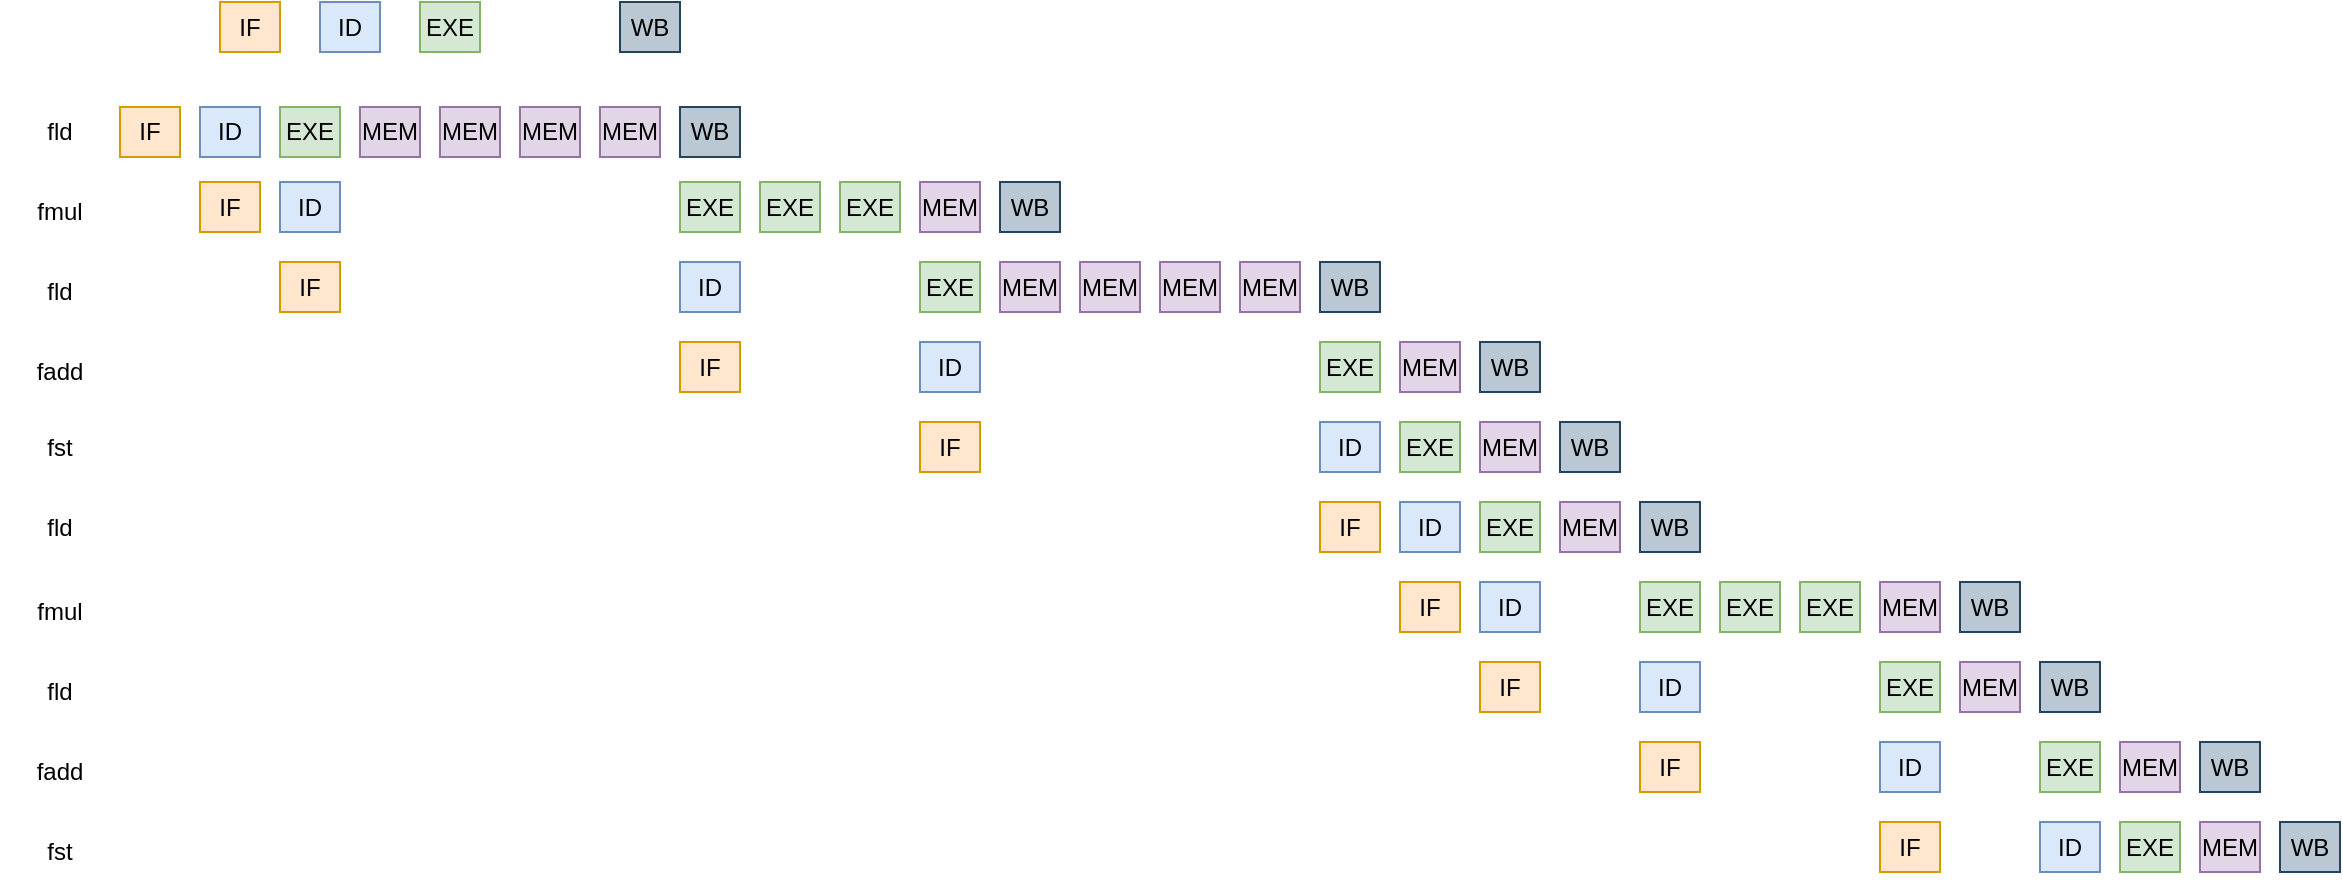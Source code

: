 <mxfile version="22.0.3" type="device" pages="6">
  <diagram name="第 1 页" id="BDQd5IqOA_8kylKZkV01">
    <mxGraphModel dx="1434" dy="880" grid="1" gridSize="10" guides="1" tooltips="1" connect="1" arrows="1" fold="1" page="1" pageScale="1" pageWidth="4681" pageHeight="3300" math="0" shadow="0">
      <root>
        <mxCell id="0" />
        <mxCell id="1" parent="0" />
        <mxCell id="11xswtCavYW7JniqjhoP-1" value="fld" style="text;html=1;strokeColor=none;fillColor=none;align=center;verticalAlign=middle;whiteSpace=wrap;rounded=0;" vertex="1" parent="1">
          <mxGeometry x="930" y="630" width="60" height="30" as="geometry" />
        </mxCell>
        <mxCell id="11xswtCavYW7JniqjhoP-3" value="fmul" style="text;html=1;strokeColor=none;fillColor=none;align=center;verticalAlign=middle;whiteSpace=wrap;rounded=0;" vertex="1" parent="1">
          <mxGeometry x="930" y="670" width="60" height="30" as="geometry" />
        </mxCell>
        <mxCell id="11xswtCavYW7JniqjhoP-4" value="fld" style="text;html=1;strokeColor=none;fillColor=none;align=center;verticalAlign=middle;whiteSpace=wrap;rounded=0;" vertex="1" parent="1">
          <mxGeometry x="930" y="710" width="60" height="30" as="geometry" />
        </mxCell>
        <mxCell id="11xswtCavYW7JniqjhoP-5" value="fadd" style="text;html=1;strokeColor=none;fillColor=none;align=center;verticalAlign=middle;whiteSpace=wrap;rounded=0;" vertex="1" parent="1">
          <mxGeometry x="930" y="750" width="60" height="30" as="geometry" />
        </mxCell>
        <mxCell id="11xswtCavYW7JniqjhoP-6" value="fst" style="text;html=1;strokeColor=none;fillColor=none;align=center;verticalAlign=middle;whiteSpace=wrap;rounded=0;" vertex="1" parent="1">
          <mxGeometry x="930" y="787.5" width="60" height="30" as="geometry" />
        </mxCell>
        <mxCell id="11xswtCavYW7JniqjhoP-7" value="fld" style="text;html=1;strokeColor=none;fillColor=none;align=center;verticalAlign=middle;whiteSpace=wrap;rounded=0;" vertex="1" parent="1">
          <mxGeometry x="930" y="827.5" width="60" height="30" as="geometry" />
        </mxCell>
        <mxCell id="11xswtCavYW7JniqjhoP-8" value="fmul" style="text;html=1;strokeColor=none;fillColor=none;align=center;verticalAlign=middle;whiteSpace=wrap;rounded=0;" vertex="1" parent="1">
          <mxGeometry x="930" y="870" width="60" height="30" as="geometry" />
        </mxCell>
        <mxCell id="11xswtCavYW7JniqjhoP-9" value="fld" style="text;html=1;strokeColor=none;fillColor=none;align=center;verticalAlign=middle;whiteSpace=wrap;rounded=0;" vertex="1" parent="1">
          <mxGeometry x="930" y="910" width="60" height="30" as="geometry" />
        </mxCell>
        <mxCell id="11xswtCavYW7JniqjhoP-10" value="fadd" style="text;html=1;strokeColor=none;fillColor=none;align=center;verticalAlign=middle;whiteSpace=wrap;rounded=0;" vertex="1" parent="1">
          <mxGeometry x="930" y="950" width="60" height="30" as="geometry" />
        </mxCell>
        <mxCell id="11xswtCavYW7JniqjhoP-11" value="fst" style="text;html=1;strokeColor=none;fillColor=none;align=center;verticalAlign=middle;whiteSpace=wrap;rounded=0;" vertex="1" parent="1">
          <mxGeometry x="930" y="990" width="60" height="30" as="geometry" />
        </mxCell>
        <mxCell id="11xswtCavYW7JniqjhoP-12" value="IF" style="rounded=0;whiteSpace=wrap;html=1;fillColor=#ffe6cc;strokeColor=#d79b00;" vertex="1" parent="1">
          <mxGeometry x="1040" y="580" width="30" height="25" as="geometry" />
        </mxCell>
        <mxCell id="11xswtCavYW7JniqjhoP-13" value="ID" style="rounded=0;whiteSpace=wrap;html=1;fillColor=#dae8fc;strokeColor=#6c8ebf;" vertex="1" parent="1">
          <mxGeometry x="1030" y="632.5" width="30" height="25" as="geometry" />
        </mxCell>
        <mxCell id="11xswtCavYW7JniqjhoP-14" value="EXE" style="rounded=0;whiteSpace=wrap;html=1;fillColor=#d5e8d4;strokeColor=#82b366;" vertex="1" parent="1">
          <mxGeometry x="1140" y="580" width="30" height="25" as="geometry" />
        </mxCell>
        <mxCell id="11xswtCavYW7JniqjhoP-15" value="MEM" style="rounded=0;whiteSpace=wrap;html=1;fillColor=#e1d5e7;strokeColor=#9673a6;" vertex="1" parent="1">
          <mxGeometry x="1230" y="632.5" width="30" height="25" as="geometry" />
        </mxCell>
        <mxCell id="11xswtCavYW7JniqjhoP-16" value="WB" style="rounded=0;whiteSpace=wrap;html=1;fillColor=#bac8d3;strokeColor=#23445d;" vertex="1" parent="1">
          <mxGeometry x="1240" y="580" width="30" height="25" as="geometry" />
        </mxCell>
        <mxCell id="11xswtCavYW7JniqjhoP-17" value="IF" style="rounded=0;whiteSpace=wrap;html=1;fillColor=#ffe6cc;strokeColor=#d79b00;" vertex="1" parent="1">
          <mxGeometry x="990" y="632.5" width="30" height="25" as="geometry" />
        </mxCell>
        <mxCell id="11xswtCavYW7JniqjhoP-18" value="ID" style="rounded=0;whiteSpace=wrap;html=1;fillColor=#dae8fc;strokeColor=#6c8ebf;" vertex="1" parent="1">
          <mxGeometry x="1090" y="580" width="30" height="25" as="geometry" />
        </mxCell>
        <mxCell id="11xswtCavYW7JniqjhoP-19" value="EXE" style="rounded=0;whiteSpace=wrap;html=1;fillColor=#d5e8d4;strokeColor=#82b366;" vertex="1" parent="1">
          <mxGeometry x="1070" y="632.5" width="30" height="25" as="geometry" />
        </mxCell>
        <mxCell id="11xswtCavYW7JniqjhoP-20" value="MEM" style="rounded=0;whiteSpace=wrap;html=1;fillColor=#e1d5e7;strokeColor=#9673a6;" vertex="1" parent="1">
          <mxGeometry x="1110" y="632.5" width="30" height="25" as="geometry" />
        </mxCell>
        <mxCell id="11xswtCavYW7JniqjhoP-21" value="MEM" style="rounded=0;whiteSpace=wrap;html=1;fillColor=#e1d5e7;strokeColor=#9673a6;" vertex="1" parent="1">
          <mxGeometry x="1150" y="632.5" width="30" height="25" as="geometry" />
        </mxCell>
        <mxCell id="11xswtCavYW7JniqjhoP-22" value="MEM" style="rounded=0;whiteSpace=wrap;html=1;fillColor=#e1d5e7;strokeColor=#9673a6;" vertex="1" parent="1">
          <mxGeometry x="1190" y="632.5" width="30" height="25" as="geometry" />
        </mxCell>
        <mxCell id="11xswtCavYW7JniqjhoP-23" value="WB" style="rounded=0;whiteSpace=wrap;html=1;fillColor=#bac8d3;strokeColor=#23445d;" vertex="1" parent="1">
          <mxGeometry x="1270" y="632.5" width="30" height="25" as="geometry" />
        </mxCell>
        <mxCell id="11xswtCavYW7JniqjhoP-24" value="IF" style="rounded=0;whiteSpace=wrap;html=1;fillColor=#ffe6cc;strokeColor=#d79b00;" vertex="1" parent="1">
          <mxGeometry x="1030" y="670" width="30" height="25" as="geometry" />
        </mxCell>
        <mxCell id="11xswtCavYW7JniqjhoP-25" value="ID" style="rounded=0;whiteSpace=wrap;html=1;fillColor=#dae8fc;strokeColor=#6c8ebf;" vertex="1" parent="1">
          <mxGeometry x="1070" y="670" width="30" height="25" as="geometry" />
        </mxCell>
        <mxCell id="11xswtCavYW7JniqjhoP-26" value="EXE" style="rounded=0;whiteSpace=wrap;html=1;fillColor=#d5e8d4;strokeColor=#82b366;" vertex="1" parent="1">
          <mxGeometry x="1270" y="670" width="30" height="25" as="geometry" />
        </mxCell>
        <mxCell id="11xswtCavYW7JniqjhoP-27" value="EXE" style="rounded=0;whiteSpace=wrap;html=1;fillColor=#d5e8d4;strokeColor=#82b366;" vertex="1" parent="1">
          <mxGeometry x="1310" y="670" width="30" height="25" as="geometry" />
        </mxCell>
        <mxCell id="11xswtCavYW7JniqjhoP-28" value="EXE" style="rounded=0;whiteSpace=wrap;html=1;fillColor=#d5e8d4;strokeColor=#82b366;" vertex="1" parent="1">
          <mxGeometry x="1350" y="670" width="30" height="25" as="geometry" />
        </mxCell>
        <mxCell id="11xswtCavYW7JniqjhoP-29" value="MEM" style="rounded=0;whiteSpace=wrap;html=1;fillColor=#e1d5e7;strokeColor=#9673a6;" vertex="1" parent="1">
          <mxGeometry x="1390" y="670" width="30" height="25" as="geometry" />
        </mxCell>
        <mxCell id="11xswtCavYW7JniqjhoP-30" value="WB" style="rounded=0;whiteSpace=wrap;html=1;fillColor=#bac8d3;strokeColor=#23445d;" vertex="1" parent="1">
          <mxGeometry x="1430" y="670" width="30" height="25" as="geometry" />
        </mxCell>
        <mxCell id="11xswtCavYW7JniqjhoP-31" value="IF" style="rounded=0;whiteSpace=wrap;html=1;fillColor=#ffe6cc;strokeColor=#d79b00;" vertex="1" parent="1">
          <mxGeometry x="1070" y="710" width="30" height="25" as="geometry" />
        </mxCell>
        <mxCell id="11xswtCavYW7JniqjhoP-32" value="ID" style="rounded=0;whiteSpace=wrap;html=1;fillColor=#dae8fc;strokeColor=#6c8ebf;" vertex="1" parent="1">
          <mxGeometry x="1270" y="710" width="30" height="25" as="geometry" />
        </mxCell>
        <mxCell id="11xswtCavYW7JniqjhoP-35" value="EXE" style="rounded=0;whiteSpace=wrap;html=1;fillColor=#d5e8d4;strokeColor=#82b366;" vertex="1" parent="1">
          <mxGeometry x="1390" y="710" width="30" height="25" as="geometry" />
        </mxCell>
        <mxCell id="11xswtCavYW7JniqjhoP-36" value="MEM" style="rounded=0;whiteSpace=wrap;html=1;fillColor=#e1d5e7;strokeColor=#9673a6;" vertex="1" parent="1">
          <mxGeometry x="1550" y="710" width="30" height="25" as="geometry" />
        </mxCell>
        <mxCell id="11xswtCavYW7JniqjhoP-37" value="MEM" style="rounded=0;whiteSpace=wrap;html=1;fillColor=#e1d5e7;strokeColor=#9673a6;" vertex="1" parent="1">
          <mxGeometry x="1430" y="710" width="30" height="25" as="geometry" />
        </mxCell>
        <mxCell id="11xswtCavYW7JniqjhoP-38" value="MEM" style="rounded=0;whiteSpace=wrap;html=1;fillColor=#e1d5e7;strokeColor=#9673a6;" vertex="1" parent="1">
          <mxGeometry x="1470" y="710" width="30" height="25" as="geometry" />
        </mxCell>
        <mxCell id="11xswtCavYW7JniqjhoP-39" value="MEM" style="rounded=0;whiteSpace=wrap;html=1;fillColor=#e1d5e7;strokeColor=#9673a6;" vertex="1" parent="1">
          <mxGeometry x="1510" y="710" width="30" height="25" as="geometry" />
        </mxCell>
        <mxCell id="11xswtCavYW7JniqjhoP-40" value="WB" style="rounded=0;whiteSpace=wrap;html=1;fillColor=#bac8d3;strokeColor=#23445d;" vertex="1" parent="1">
          <mxGeometry x="1590" y="710" width="30" height="25" as="geometry" />
        </mxCell>
        <mxCell id="11xswtCavYW7JniqjhoP-41" value="IF" style="rounded=0;whiteSpace=wrap;html=1;fillColor=#ffe6cc;strokeColor=#d79b00;" vertex="1" parent="1">
          <mxGeometry x="1270" y="750" width="30" height="25" as="geometry" />
        </mxCell>
        <mxCell id="11xswtCavYW7JniqjhoP-42" value="ID" style="rounded=0;whiteSpace=wrap;html=1;fillColor=#dae8fc;strokeColor=#6c8ebf;" vertex="1" parent="1">
          <mxGeometry x="1390" y="750" width="30" height="25" as="geometry" />
        </mxCell>
        <mxCell id="11xswtCavYW7JniqjhoP-43" value="EXE" style="rounded=0;whiteSpace=wrap;html=1;fillColor=#d5e8d4;strokeColor=#82b366;" vertex="1" parent="1">
          <mxGeometry x="1590" y="750" width="30" height="25" as="geometry" />
        </mxCell>
        <mxCell id="11xswtCavYW7JniqjhoP-44" value="MEM" style="rounded=0;whiteSpace=wrap;html=1;fillColor=#e1d5e7;strokeColor=#9673a6;" vertex="1" parent="1">
          <mxGeometry x="1630" y="750" width="30" height="25" as="geometry" />
        </mxCell>
        <mxCell id="11xswtCavYW7JniqjhoP-45" value="WB" style="rounded=0;whiteSpace=wrap;html=1;fillColor=#bac8d3;strokeColor=#23445d;" vertex="1" parent="1">
          <mxGeometry x="1670" y="750" width="30" height="25" as="geometry" />
        </mxCell>
        <mxCell id="11xswtCavYW7JniqjhoP-46" value="IF" style="rounded=0;whiteSpace=wrap;html=1;fillColor=#ffe6cc;strokeColor=#d79b00;" vertex="1" parent="1">
          <mxGeometry x="1390" y="790" width="30" height="25" as="geometry" />
        </mxCell>
        <mxCell id="11xswtCavYW7JniqjhoP-47" value="ID" style="rounded=0;whiteSpace=wrap;html=1;fillColor=#dae8fc;strokeColor=#6c8ebf;" vertex="1" parent="1">
          <mxGeometry x="1590" y="790" width="30" height="25" as="geometry" />
        </mxCell>
        <mxCell id="11xswtCavYW7JniqjhoP-48" value="EXE" style="rounded=0;whiteSpace=wrap;html=1;fillColor=#d5e8d4;strokeColor=#82b366;" vertex="1" parent="1">
          <mxGeometry x="1630" y="790" width="30" height="25" as="geometry" />
        </mxCell>
        <mxCell id="11xswtCavYW7JniqjhoP-49" value="MEM" style="rounded=0;whiteSpace=wrap;html=1;fillColor=#e1d5e7;strokeColor=#9673a6;" vertex="1" parent="1">
          <mxGeometry x="1670" y="790" width="30" height="25" as="geometry" />
        </mxCell>
        <mxCell id="11xswtCavYW7JniqjhoP-50" value="WB" style="rounded=0;whiteSpace=wrap;html=1;fillColor=#bac8d3;strokeColor=#23445d;" vertex="1" parent="1">
          <mxGeometry x="1710" y="790" width="30" height="25" as="geometry" />
        </mxCell>
        <mxCell id="11xswtCavYW7JniqjhoP-51" value="IF" style="rounded=0;whiteSpace=wrap;html=1;fillColor=#ffe6cc;strokeColor=#d79b00;" vertex="1" parent="1">
          <mxGeometry x="1590" y="830" width="30" height="25" as="geometry" />
        </mxCell>
        <mxCell id="11xswtCavYW7JniqjhoP-52" value="ID" style="rounded=0;whiteSpace=wrap;html=1;fillColor=#dae8fc;strokeColor=#6c8ebf;" vertex="1" parent="1">
          <mxGeometry x="1630" y="830" width="30" height="25" as="geometry" />
        </mxCell>
        <mxCell id="11xswtCavYW7JniqjhoP-53" value="EXE" style="rounded=0;whiteSpace=wrap;html=1;fillColor=#d5e8d4;strokeColor=#82b366;" vertex="1" parent="1">
          <mxGeometry x="1670" y="830" width="30" height="25" as="geometry" />
        </mxCell>
        <mxCell id="11xswtCavYW7JniqjhoP-54" value="MEM" style="rounded=0;whiteSpace=wrap;html=1;fillColor=#e1d5e7;strokeColor=#9673a6;" vertex="1" parent="1">
          <mxGeometry x="1710" y="830" width="30" height="25" as="geometry" />
        </mxCell>
        <mxCell id="11xswtCavYW7JniqjhoP-55" value="WB" style="rounded=0;whiteSpace=wrap;html=1;fillColor=#bac8d3;strokeColor=#23445d;" vertex="1" parent="1">
          <mxGeometry x="1750" y="830" width="30" height="25" as="geometry" />
        </mxCell>
        <mxCell id="11xswtCavYW7JniqjhoP-56" value="IF" style="rounded=0;whiteSpace=wrap;html=1;fillColor=#ffe6cc;strokeColor=#d79b00;" vertex="1" parent="1">
          <mxGeometry x="1630" y="870" width="30" height="25" as="geometry" />
        </mxCell>
        <mxCell id="11xswtCavYW7JniqjhoP-57" value="ID" style="rounded=0;whiteSpace=wrap;html=1;fillColor=#dae8fc;strokeColor=#6c8ebf;" vertex="1" parent="1">
          <mxGeometry x="1670" y="870" width="30" height="25" as="geometry" />
        </mxCell>
        <mxCell id="11xswtCavYW7JniqjhoP-58" value="EXE" style="rounded=0;whiteSpace=wrap;html=1;fillColor=#d5e8d4;strokeColor=#82b366;" vertex="1" parent="1">
          <mxGeometry x="1750" y="870" width="30" height="25" as="geometry" />
        </mxCell>
        <mxCell id="11xswtCavYW7JniqjhoP-59" value="EXE" style="rounded=0;whiteSpace=wrap;html=1;fillColor=#d5e8d4;strokeColor=#82b366;" vertex="1" parent="1">
          <mxGeometry x="1790" y="870" width="30" height="25" as="geometry" />
        </mxCell>
        <mxCell id="11xswtCavYW7JniqjhoP-60" value="EXE" style="rounded=0;whiteSpace=wrap;html=1;fillColor=#d5e8d4;strokeColor=#82b366;" vertex="1" parent="1">
          <mxGeometry x="1830" y="870" width="30" height="25" as="geometry" />
        </mxCell>
        <mxCell id="11xswtCavYW7JniqjhoP-61" value="MEM" style="rounded=0;whiteSpace=wrap;html=1;fillColor=#e1d5e7;strokeColor=#9673a6;" vertex="1" parent="1">
          <mxGeometry x="1870" y="870" width="30" height="25" as="geometry" />
        </mxCell>
        <mxCell id="11xswtCavYW7JniqjhoP-62" value="WB" style="rounded=0;whiteSpace=wrap;html=1;fillColor=#bac8d3;strokeColor=#23445d;" vertex="1" parent="1">
          <mxGeometry x="1910" y="870" width="30" height="25" as="geometry" />
        </mxCell>
        <mxCell id="11xswtCavYW7JniqjhoP-63" value="IF" style="rounded=0;whiteSpace=wrap;html=1;fillColor=#ffe6cc;strokeColor=#d79b00;" vertex="1" parent="1">
          <mxGeometry x="1670" y="910" width="30" height="25" as="geometry" />
        </mxCell>
        <mxCell id="11xswtCavYW7JniqjhoP-64" value="ID" style="rounded=0;whiteSpace=wrap;html=1;fillColor=#dae8fc;strokeColor=#6c8ebf;" vertex="1" parent="1">
          <mxGeometry x="1750" y="910" width="30" height="25" as="geometry" />
        </mxCell>
        <mxCell id="11xswtCavYW7JniqjhoP-65" value="EXE" style="rounded=0;whiteSpace=wrap;html=1;fillColor=#d5e8d4;strokeColor=#82b366;" vertex="1" parent="1">
          <mxGeometry x="1870" y="910" width="30" height="25" as="geometry" />
        </mxCell>
        <mxCell id="11xswtCavYW7JniqjhoP-66" value="MEM" style="rounded=0;whiteSpace=wrap;html=1;fillColor=#e1d5e7;strokeColor=#9673a6;" vertex="1" parent="1">
          <mxGeometry x="1910" y="910" width="30" height="25" as="geometry" />
        </mxCell>
        <mxCell id="11xswtCavYW7JniqjhoP-67" value="WB" style="rounded=0;whiteSpace=wrap;html=1;fillColor=#bac8d3;strokeColor=#23445d;" vertex="1" parent="1">
          <mxGeometry x="1950" y="910" width="30" height="25" as="geometry" />
        </mxCell>
        <mxCell id="11xswtCavYW7JniqjhoP-68" value="IF" style="rounded=0;whiteSpace=wrap;html=1;fillColor=#ffe6cc;strokeColor=#d79b00;" vertex="1" parent="1">
          <mxGeometry x="1750" y="950" width="30" height="25" as="geometry" />
        </mxCell>
        <mxCell id="11xswtCavYW7JniqjhoP-69" value="ID" style="rounded=0;whiteSpace=wrap;html=1;fillColor=#dae8fc;strokeColor=#6c8ebf;" vertex="1" parent="1">
          <mxGeometry x="1870" y="950" width="30" height="25" as="geometry" />
        </mxCell>
        <mxCell id="11xswtCavYW7JniqjhoP-70" value="EXE" style="rounded=0;whiteSpace=wrap;html=1;fillColor=#d5e8d4;strokeColor=#82b366;" vertex="1" parent="1">
          <mxGeometry x="1950" y="950" width="30" height="25" as="geometry" />
        </mxCell>
        <mxCell id="11xswtCavYW7JniqjhoP-71" value="MEM" style="rounded=0;whiteSpace=wrap;html=1;fillColor=#e1d5e7;strokeColor=#9673a6;" vertex="1" parent="1">
          <mxGeometry x="1990" y="950" width="30" height="25" as="geometry" />
        </mxCell>
        <mxCell id="11xswtCavYW7JniqjhoP-72" value="WB" style="rounded=0;whiteSpace=wrap;html=1;fillColor=#bac8d3;strokeColor=#23445d;" vertex="1" parent="1">
          <mxGeometry x="2030" y="950" width="30" height="25" as="geometry" />
        </mxCell>
        <mxCell id="11xswtCavYW7JniqjhoP-73" value="IF" style="rounded=0;whiteSpace=wrap;html=1;fillColor=#ffe6cc;strokeColor=#d79b00;" vertex="1" parent="1">
          <mxGeometry x="1870" y="990" width="30" height="25" as="geometry" />
        </mxCell>
        <mxCell id="11xswtCavYW7JniqjhoP-74" value="ID" style="rounded=0;whiteSpace=wrap;html=1;fillColor=#dae8fc;strokeColor=#6c8ebf;" vertex="1" parent="1">
          <mxGeometry x="1950" y="990" width="30" height="25" as="geometry" />
        </mxCell>
        <mxCell id="11xswtCavYW7JniqjhoP-75" value="EXE" style="rounded=0;whiteSpace=wrap;html=1;fillColor=#d5e8d4;strokeColor=#82b366;" vertex="1" parent="1">
          <mxGeometry x="1990" y="990" width="30" height="25" as="geometry" />
        </mxCell>
        <mxCell id="11xswtCavYW7JniqjhoP-76" value="MEM" style="rounded=0;whiteSpace=wrap;html=1;fillColor=#e1d5e7;strokeColor=#9673a6;" vertex="1" parent="1">
          <mxGeometry x="2030" y="990" width="30" height="25" as="geometry" />
        </mxCell>
        <mxCell id="11xswtCavYW7JniqjhoP-77" value="WB" style="rounded=0;whiteSpace=wrap;html=1;fillColor=#bac8d3;strokeColor=#23445d;" vertex="1" parent="1">
          <mxGeometry x="2070" y="990" width="30" height="25" as="geometry" />
        </mxCell>
      </root>
    </mxGraphModel>
  </diagram>
  <diagram id="NQVpRsieifIJ27PasR4J" name="scalar_all">
    <mxGraphModel dx="1434" dy="880" grid="1" gridSize="10" guides="1" tooltips="1" connect="1" arrows="1" fold="1" page="1" pageScale="1" pageWidth="4681" pageHeight="3300" math="0" shadow="0">
      <root>
        <mxCell id="0" />
        <mxCell id="1" parent="0" />
        <mxCell id="6gXKYLrJOY6lN22b_xAF-1" value="fld" style="text;html=1;strokeColor=none;fillColor=none;align=center;verticalAlign=middle;whiteSpace=wrap;rounded=0;" vertex="1" parent="1">
          <mxGeometry x="140" y="270" width="60" height="30" as="geometry" />
        </mxCell>
        <mxCell id="6gXKYLrJOY6lN22b_xAF-2" value="fmul" style="text;html=1;strokeColor=none;fillColor=none;align=center;verticalAlign=middle;whiteSpace=wrap;rounded=0;" vertex="1" parent="1">
          <mxGeometry x="140" y="310" width="60" height="30" as="geometry" />
        </mxCell>
        <mxCell id="6gXKYLrJOY6lN22b_xAF-3" value="fld" style="text;html=1;strokeColor=none;fillColor=none;align=center;verticalAlign=middle;whiteSpace=wrap;rounded=0;" vertex="1" parent="1">
          <mxGeometry x="140" y="350" width="60" height="30" as="geometry" />
        </mxCell>
        <mxCell id="6gXKYLrJOY6lN22b_xAF-4" value="fadd" style="text;html=1;strokeColor=none;fillColor=none;align=center;verticalAlign=middle;whiteSpace=wrap;rounded=0;" vertex="1" parent="1">
          <mxGeometry x="140" y="390" width="60" height="30" as="geometry" />
        </mxCell>
        <mxCell id="6gXKYLrJOY6lN22b_xAF-5" value="fst" style="text;html=1;strokeColor=none;fillColor=none;align=center;verticalAlign=middle;whiteSpace=wrap;rounded=0;" vertex="1" parent="1">
          <mxGeometry x="140" y="427.5" width="60" height="30" as="geometry" />
        </mxCell>
        <mxCell id="6gXKYLrJOY6lN22b_xAF-6" value="fld" style="text;html=1;strokeColor=none;fillColor=none;align=center;verticalAlign=middle;whiteSpace=wrap;rounded=0;" vertex="1" parent="1">
          <mxGeometry x="140" y="467.5" width="60" height="30" as="geometry" />
        </mxCell>
        <mxCell id="6gXKYLrJOY6lN22b_xAF-7" value="fmul" style="text;html=1;strokeColor=none;fillColor=none;align=center;verticalAlign=middle;whiteSpace=wrap;rounded=0;" vertex="1" parent="1">
          <mxGeometry x="140" y="510" width="60" height="30" as="geometry" />
        </mxCell>
        <mxCell id="6gXKYLrJOY6lN22b_xAF-8" value="fld" style="text;html=1;strokeColor=none;fillColor=none;align=center;verticalAlign=middle;whiteSpace=wrap;rounded=0;" vertex="1" parent="1">
          <mxGeometry x="140" y="550" width="60" height="30" as="geometry" />
        </mxCell>
        <mxCell id="6gXKYLrJOY6lN22b_xAF-9" value="fadd" style="text;html=1;strokeColor=none;fillColor=none;align=center;verticalAlign=middle;whiteSpace=wrap;rounded=0;" vertex="1" parent="1">
          <mxGeometry x="140" y="590" width="60" height="30" as="geometry" />
        </mxCell>
        <mxCell id="6gXKYLrJOY6lN22b_xAF-10" value="fst" style="text;html=1;strokeColor=none;fillColor=none;align=center;verticalAlign=middle;whiteSpace=wrap;rounded=0;" vertex="1" parent="1">
          <mxGeometry x="140" y="630" width="60" height="30" as="geometry" />
        </mxCell>
        <mxCell id="6gXKYLrJOY6lN22b_xAF-11" value="IF" style="rounded=0;whiteSpace=wrap;html=1;fillColor=#ffe6cc;strokeColor=#d79b00;" vertex="1" parent="1">
          <mxGeometry x="250" y="220" width="30" height="25" as="geometry" />
        </mxCell>
        <mxCell id="6gXKYLrJOY6lN22b_xAF-12" value="ID" style="rounded=0;whiteSpace=wrap;html=1;fillColor=#dae8fc;strokeColor=#6c8ebf;" vertex="1" parent="1">
          <mxGeometry x="240" y="272.5" width="30" height="25" as="geometry" />
        </mxCell>
        <mxCell id="6gXKYLrJOY6lN22b_xAF-13" value="EXE" style="rounded=0;whiteSpace=wrap;html=1;fillColor=#d5e8d4;strokeColor=#82b366;" vertex="1" parent="1">
          <mxGeometry x="350" y="220" width="30" height="25" as="geometry" />
        </mxCell>
        <mxCell id="6gXKYLrJOY6lN22b_xAF-14" value="MEM" style="rounded=0;whiteSpace=wrap;html=1;fillColor=#e1d5e7;strokeColor=#9673a6;" vertex="1" parent="1">
          <mxGeometry x="440" y="272.5" width="30" height="25" as="geometry" />
        </mxCell>
        <mxCell id="6gXKYLrJOY6lN22b_xAF-15" value="WB" style="rounded=0;whiteSpace=wrap;html=1;fillColor=#bac8d3;strokeColor=#23445d;" vertex="1" parent="1">
          <mxGeometry x="450" y="220" width="30" height="25" as="geometry" />
        </mxCell>
        <mxCell id="6gXKYLrJOY6lN22b_xAF-16" value="IF" style="rounded=0;whiteSpace=wrap;html=1;fillColor=#ffe6cc;strokeColor=#d79b00;" vertex="1" parent="1">
          <mxGeometry x="200" y="272.5" width="30" height="25" as="geometry" />
        </mxCell>
        <mxCell id="6gXKYLrJOY6lN22b_xAF-17" value="ID" style="rounded=0;whiteSpace=wrap;html=1;fillColor=#dae8fc;strokeColor=#6c8ebf;" vertex="1" parent="1">
          <mxGeometry x="300" y="220" width="30" height="25" as="geometry" />
        </mxCell>
        <mxCell id="6gXKYLrJOY6lN22b_xAF-18" value="EXE" style="rounded=0;whiteSpace=wrap;html=1;fillColor=#d5e8d4;strokeColor=#82b366;" vertex="1" parent="1">
          <mxGeometry x="280" y="272.5" width="30" height="25" as="geometry" />
        </mxCell>
        <mxCell id="6gXKYLrJOY6lN22b_xAF-19" value="MEM" style="rounded=0;whiteSpace=wrap;html=1;fillColor=#e1d5e7;strokeColor=#9673a6;" vertex="1" parent="1">
          <mxGeometry x="320" y="272.5" width="30" height="25" as="geometry" />
        </mxCell>
        <mxCell id="6gXKYLrJOY6lN22b_xAF-20" value="MEM" style="rounded=0;whiteSpace=wrap;html=1;fillColor=#e1d5e7;strokeColor=#9673a6;" vertex="1" parent="1">
          <mxGeometry x="360" y="272.5" width="30" height="25" as="geometry" />
        </mxCell>
        <mxCell id="6gXKYLrJOY6lN22b_xAF-21" value="MEM" style="rounded=0;whiteSpace=wrap;html=1;fillColor=#e1d5e7;strokeColor=#9673a6;" vertex="1" parent="1">
          <mxGeometry x="400" y="272.5" width="30" height="25" as="geometry" />
        </mxCell>
        <mxCell id="6gXKYLrJOY6lN22b_xAF-22" value="WB" style="rounded=0;whiteSpace=wrap;html=1;fillColor=#bac8d3;strokeColor=#23445d;" vertex="1" parent="1">
          <mxGeometry x="480" y="272.5" width="30" height="25" as="geometry" />
        </mxCell>
        <mxCell id="6gXKYLrJOY6lN22b_xAF-23" value="IF" style="rounded=0;whiteSpace=wrap;html=1;fillColor=#ffe6cc;strokeColor=#d79b00;" vertex="1" parent="1">
          <mxGeometry x="240" y="310" width="30" height="25" as="geometry" />
        </mxCell>
        <mxCell id="6gXKYLrJOY6lN22b_xAF-24" value="ID" style="rounded=0;whiteSpace=wrap;html=1;fillColor=#dae8fc;strokeColor=#6c8ebf;" vertex="1" parent="1">
          <mxGeometry x="280" y="310" width="30" height="25" as="geometry" />
        </mxCell>
        <mxCell id="6gXKYLrJOY6lN22b_xAF-25" value="EXE" style="rounded=0;whiteSpace=wrap;html=1;fillColor=#d5e8d4;strokeColor=#82b366;" vertex="1" parent="1">
          <mxGeometry x="480" y="310" width="30" height="25" as="geometry" />
        </mxCell>
        <mxCell id="6gXKYLrJOY6lN22b_xAF-26" value="EXE" style="rounded=0;whiteSpace=wrap;html=1;fillColor=#d5e8d4;strokeColor=#82b366;" vertex="1" parent="1">
          <mxGeometry x="520" y="310" width="30" height="25" as="geometry" />
        </mxCell>
        <mxCell id="6gXKYLrJOY6lN22b_xAF-27" value="EXE" style="rounded=0;whiteSpace=wrap;html=1;fillColor=#d5e8d4;strokeColor=#82b366;" vertex="1" parent="1">
          <mxGeometry x="560" y="310" width="30" height="25" as="geometry" />
        </mxCell>
        <mxCell id="6gXKYLrJOY6lN22b_xAF-28" value="MEM" style="rounded=0;whiteSpace=wrap;html=1;fillColor=#e1d5e7;strokeColor=#9673a6;" vertex="1" parent="1">
          <mxGeometry x="600" y="310" width="30" height="25" as="geometry" />
        </mxCell>
        <mxCell id="6gXKYLrJOY6lN22b_xAF-29" value="WB" style="rounded=0;whiteSpace=wrap;html=1;fillColor=#bac8d3;strokeColor=#23445d;" vertex="1" parent="1">
          <mxGeometry x="640" y="310" width="30" height="25" as="geometry" />
        </mxCell>
        <mxCell id="6gXKYLrJOY6lN22b_xAF-30" value="IF" style="rounded=0;whiteSpace=wrap;html=1;fillColor=#ffe6cc;strokeColor=#d79b00;" vertex="1" parent="1">
          <mxGeometry x="280" y="350" width="30" height="25" as="geometry" />
        </mxCell>
        <mxCell id="6gXKYLrJOY6lN22b_xAF-31" value="ID" style="rounded=0;whiteSpace=wrap;html=1;fillColor=#dae8fc;strokeColor=#6c8ebf;" vertex="1" parent="1">
          <mxGeometry x="480" y="350" width="30" height="25" as="geometry" />
        </mxCell>
        <mxCell id="6gXKYLrJOY6lN22b_xAF-32" value="EXE" style="rounded=0;whiteSpace=wrap;html=1;fillColor=#d5e8d4;strokeColor=#82b366;" vertex="1" parent="1">
          <mxGeometry x="600" y="350" width="30" height="25" as="geometry" />
        </mxCell>
        <mxCell id="6gXKYLrJOY6lN22b_xAF-33" value="MEM" style="rounded=0;whiteSpace=wrap;html=1;fillColor=#e1d5e7;strokeColor=#9673a6;" vertex="1" parent="1">
          <mxGeometry x="760" y="350" width="30" height="25" as="geometry" />
        </mxCell>
        <mxCell id="6gXKYLrJOY6lN22b_xAF-34" value="MEM" style="rounded=0;whiteSpace=wrap;html=1;fillColor=#e1d5e7;strokeColor=#9673a6;" vertex="1" parent="1">
          <mxGeometry x="640" y="350" width="30" height="25" as="geometry" />
        </mxCell>
        <mxCell id="6gXKYLrJOY6lN22b_xAF-35" value="MEM" style="rounded=0;whiteSpace=wrap;html=1;fillColor=#e1d5e7;strokeColor=#9673a6;" vertex="1" parent="1">
          <mxGeometry x="680" y="350" width="30" height="25" as="geometry" />
        </mxCell>
        <mxCell id="6gXKYLrJOY6lN22b_xAF-36" value="MEM" style="rounded=0;whiteSpace=wrap;html=1;fillColor=#e1d5e7;strokeColor=#9673a6;" vertex="1" parent="1">
          <mxGeometry x="720" y="350" width="30" height="25" as="geometry" />
        </mxCell>
        <mxCell id="6gXKYLrJOY6lN22b_xAF-37" value="WB" style="rounded=0;whiteSpace=wrap;html=1;fillColor=#bac8d3;strokeColor=#23445d;" vertex="1" parent="1">
          <mxGeometry x="800" y="350" width="30" height="25" as="geometry" />
        </mxCell>
        <mxCell id="6gXKYLrJOY6lN22b_xAF-38" value="IF" style="rounded=0;whiteSpace=wrap;html=1;fillColor=#ffe6cc;strokeColor=#d79b00;" vertex="1" parent="1">
          <mxGeometry x="480" y="390" width="30" height="25" as="geometry" />
        </mxCell>
        <mxCell id="6gXKYLrJOY6lN22b_xAF-39" value="ID" style="rounded=0;whiteSpace=wrap;html=1;fillColor=#dae8fc;strokeColor=#6c8ebf;" vertex="1" parent="1">
          <mxGeometry x="600" y="390" width="30" height="25" as="geometry" />
        </mxCell>
        <mxCell id="6gXKYLrJOY6lN22b_xAF-40" value="EXE" style="rounded=0;whiteSpace=wrap;html=1;fillColor=#d5e8d4;strokeColor=#82b366;" vertex="1" parent="1">
          <mxGeometry x="800" y="390" width="30" height="25" as="geometry" />
        </mxCell>
        <mxCell id="6gXKYLrJOY6lN22b_xAF-41" value="MEM" style="rounded=0;whiteSpace=wrap;html=1;fillColor=#e1d5e7;strokeColor=#9673a6;" vertex="1" parent="1">
          <mxGeometry x="840" y="390" width="30" height="25" as="geometry" />
        </mxCell>
        <mxCell id="6gXKYLrJOY6lN22b_xAF-42" value="WB" style="rounded=0;whiteSpace=wrap;html=1;fillColor=#bac8d3;strokeColor=#23445d;" vertex="1" parent="1">
          <mxGeometry x="880" y="390" width="30" height="25" as="geometry" />
        </mxCell>
        <mxCell id="6gXKYLrJOY6lN22b_xAF-43" value="IF" style="rounded=0;whiteSpace=wrap;html=1;fillColor=#ffe6cc;strokeColor=#d79b00;" vertex="1" parent="1">
          <mxGeometry x="600" y="430" width="30" height="25" as="geometry" />
        </mxCell>
        <mxCell id="6gXKYLrJOY6lN22b_xAF-44" value="ID" style="rounded=0;whiteSpace=wrap;html=1;fillColor=#dae8fc;strokeColor=#6c8ebf;" vertex="1" parent="1">
          <mxGeometry x="800" y="430" width="30" height="25" as="geometry" />
        </mxCell>
        <mxCell id="6gXKYLrJOY6lN22b_xAF-45" value="EXE" style="rounded=0;whiteSpace=wrap;html=1;fillColor=#d5e8d4;strokeColor=#82b366;" vertex="1" parent="1">
          <mxGeometry x="840" y="430" width="30" height="25" as="geometry" />
        </mxCell>
        <mxCell id="6gXKYLrJOY6lN22b_xAF-46" value="MEM" style="rounded=0;whiteSpace=wrap;html=1;fillColor=#e1d5e7;strokeColor=#9673a6;" vertex="1" parent="1">
          <mxGeometry x="880" y="430" width="30" height="25" as="geometry" />
        </mxCell>
        <mxCell id="6gXKYLrJOY6lN22b_xAF-47" value="WB" style="rounded=0;whiteSpace=wrap;html=1;fillColor=#bac8d3;strokeColor=#23445d;" vertex="1" parent="1">
          <mxGeometry x="920" y="430" width="30" height="25" as="geometry" />
        </mxCell>
        <mxCell id="6gXKYLrJOY6lN22b_xAF-48" value="IF" style="rounded=0;whiteSpace=wrap;html=1;fillColor=#ffe6cc;strokeColor=#d79b00;" vertex="1" parent="1">
          <mxGeometry x="800" y="470" width="30" height="25" as="geometry" />
        </mxCell>
        <mxCell id="6gXKYLrJOY6lN22b_xAF-49" value="ID" style="rounded=0;whiteSpace=wrap;html=1;fillColor=#dae8fc;strokeColor=#6c8ebf;" vertex="1" parent="1">
          <mxGeometry x="840" y="470" width="30" height="25" as="geometry" />
        </mxCell>
        <mxCell id="6gXKYLrJOY6lN22b_xAF-50" value="EXE" style="rounded=0;whiteSpace=wrap;html=1;fillColor=#d5e8d4;strokeColor=#82b366;" vertex="1" parent="1">
          <mxGeometry x="880" y="470" width="30" height="25" as="geometry" />
        </mxCell>
        <mxCell id="6gXKYLrJOY6lN22b_xAF-51" value="MEM" style="rounded=0;whiteSpace=wrap;html=1;fillColor=#e1d5e7;strokeColor=#9673a6;" vertex="1" parent="1">
          <mxGeometry x="920" y="470" width="30" height="25" as="geometry" />
        </mxCell>
        <mxCell id="6gXKYLrJOY6lN22b_xAF-52" value="WB" style="rounded=0;whiteSpace=wrap;html=1;fillColor=#bac8d3;strokeColor=#23445d;" vertex="1" parent="1">
          <mxGeometry x="960" y="470" width="30" height="25" as="geometry" />
        </mxCell>
        <mxCell id="6gXKYLrJOY6lN22b_xAF-53" value="IF" style="rounded=0;whiteSpace=wrap;html=1;fillColor=#ffe6cc;strokeColor=#d79b00;" vertex="1" parent="1">
          <mxGeometry x="840" y="510" width="30" height="25" as="geometry" />
        </mxCell>
        <mxCell id="6gXKYLrJOY6lN22b_xAF-54" value="ID" style="rounded=0;whiteSpace=wrap;html=1;fillColor=#dae8fc;strokeColor=#6c8ebf;" vertex="1" parent="1">
          <mxGeometry x="880" y="510" width="30" height="25" as="geometry" />
        </mxCell>
        <mxCell id="6gXKYLrJOY6lN22b_xAF-55" value="EXE" style="rounded=0;whiteSpace=wrap;html=1;fillColor=#d5e8d4;strokeColor=#82b366;" vertex="1" parent="1">
          <mxGeometry x="960" y="510" width="30" height="25" as="geometry" />
        </mxCell>
        <mxCell id="6gXKYLrJOY6lN22b_xAF-56" value="EXE" style="rounded=0;whiteSpace=wrap;html=1;fillColor=#d5e8d4;strokeColor=#82b366;" vertex="1" parent="1">
          <mxGeometry x="1000" y="510" width="30" height="25" as="geometry" />
        </mxCell>
        <mxCell id="6gXKYLrJOY6lN22b_xAF-57" value="EXE" style="rounded=0;whiteSpace=wrap;html=1;fillColor=#d5e8d4;strokeColor=#82b366;" vertex="1" parent="1">
          <mxGeometry x="1040" y="510" width="30" height="25" as="geometry" />
        </mxCell>
        <mxCell id="6gXKYLrJOY6lN22b_xAF-58" value="MEM" style="rounded=0;whiteSpace=wrap;html=1;fillColor=#e1d5e7;strokeColor=#9673a6;" vertex="1" parent="1">
          <mxGeometry x="1080" y="510" width="30" height="25" as="geometry" />
        </mxCell>
        <mxCell id="6gXKYLrJOY6lN22b_xAF-59" value="WB" style="rounded=0;whiteSpace=wrap;html=1;fillColor=#bac8d3;strokeColor=#23445d;" vertex="1" parent="1">
          <mxGeometry x="1120" y="510" width="30" height="25" as="geometry" />
        </mxCell>
        <mxCell id="6gXKYLrJOY6lN22b_xAF-60" value="IF" style="rounded=0;whiteSpace=wrap;html=1;fillColor=#ffe6cc;strokeColor=#d79b00;" vertex="1" parent="1">
          <mxGeometry x="880" y="550" width="30" height="25" as="geometry" />
        </mxCell>
        <mxCell id="6gXKYLrJOY6lN22b_xAF-61" value="ID" style="rounded=0;whiteSpace=wrap;html=1;fillColor=#dae8fc;strokeColor=#6c8ebf;" vertex="1" parent="1">
          <mxGeometry x="960" y="550" width="30" height="25" as="geometry" />
        </mxCell>
        <mxCell id="6gXKYLrJOY6lN22b_xAF-62" value="EXE" style="rounded=0;whiteSpace=wrap;html=1;fillColor=#d5e8d4;strokeColor=#82b366;" vertex="1" parent="1">
          <mxGeometry x="1080" y="550" width="30" height="25" as="geometry" />
        </mxCell>
        <mxCell id="6gXKYLrJOY6lN22b_xAF-63" value="MEM" style="rounded=0;whiteSpace=wrap;html=1;fillColor=#e1d5e7;strokeColor=#9673a6;" vertex="1" parent="1">
          <mxGeometry x="1120" y="550" width="30" height="25" as="geometry" />
        </mxCell>
        <mxCell id="6gXKYLrJOY6lN22b_xAF-64" value="WB" style="rounded=0;whiteSpace=wrap;html=1;fillColor=#bac8d3;strokeColor=#23445d;" vertex="1" parent="1">
          <mxGeometry x="1160" y="550" width="30" height="25" as="geometry" />
        </mxCell>
        <mxCell id="6gXKYLrJOY6lN22b_xAF-65" value="IF" style="rounded=0;whiteSpace=wrap;html=1;fillColor=#ffe6cc;strokeColor=#d79b00;" vertex="1" parent="1">
          <mxGeometry x="960" y="590" width="30" height="25" as="geometry" />
        </mxCell>
        <mxCell id="6gXKYLrJOY6lN22b_xAF-66" value="ID" style="rounded=0;whiteSpace=wrap;html=1;fillColor=#dae8fc;strokeColor=#6c8ebf;" vertex="1" parent="1">
          <mxGeometry x="1080" y="590" width="30" height="25" as="geometry" />
        </mxCell>
        <mxCell id="6gXKYLrJOY6lN22b_xAF-67" value="EXE" style="rounded=0;whiteSpace=wrap;html=1;fillColor=#d5e8d4;strokeColor=#82b366;" vertex="1" parent="1">
          <mxGeometry x="1160" y="590" width="30" height="25" as="geometry" />
        </mxCell>
        <mxCell id="6gXKYLrJOY6lN22b_xAF-68" value="MEM" style="rounded=0;whiteSpace=wrap;html=1;fillColor=#e1d5e7;strokeColor=#9673a6;" vertex="1" parent="1">
          <mxGeometry x="1200" y="590" width="30" height="25" as="geometry" />
        </mxCell>
        <mxCell id="6gXKYLrJOY6lN22b_xAF-69" value="WB" style="rounded=0;whiteSpace=wrap;html=1;fillColor=#bac8d3;strokeColor=#23445d;" vertex="1" parent="1">
          <mxGeometry x="1240" y="590" width="30" height="25" as="geometry" />
        </mxCell>
        <mxCell id="6gXKYLrJOY6lN22b_xAF-70" value="IF" style="rounded=0;whiteSpace=wrap;html=1;fillColor=#ffe6cc;strokeColor=#d79b00;" vertex="1" parent="1">
          <mxGeometry x="1080" y="630" width="30" height="25" as="geometry" />
        </mxCell>
        <mxCell id="6gXKYLrJOY6lN22b_xAF-71" value="ID" style="rounded=0;whiteSpace=wrap;html=1;fillColor=#dae8fc;strokeColor=#6c8ebf;" vertex="1" parent="1">
          <mxGeometry x="1160" y="630" width="30" height="25" as="geometry" />
        </mxCell>
        <mxCell id="6gXKYLrJOY6lN22b_xAF-72" value="EXE" style="rounded=0;whiteSpace=wrap;html=1;fillColor=#d5e8d4;strokeColor=#82b366;" vertex="1" parent="1">
          <mxGeometry x="1200" y="630" width="30" height="25" as="geometry" />
        </mxCell>
        <mxCell id="6gXKYLrJOY6lN22b_xAF-73" value="MEM" style="rounded=0;whiteSpace=wrap;html=1;fillColor=#e1d5e7;strokeColor=#9673a6;" vertex="1" parent="1">
          <mxGeometry x="1240" y="630" width="30" height="25" as="geometry" />
        </mxCell>
        <mxCell id="6gXKYLrJOY6lN22b_xAF-74" value="WB" style="rounded=0;whiteSpace=wrap;html=1;fillColor=#bac8d3;strokeColor=#23445d;" vertex="1" parent="1">
          <mxGeometry x="1280" y="630" width="30" height="25" as="geometry" />
        </mxCell>
      </root>
    </mxGraphModel>
  </diagram>
  <diagram id="Hi36AaDYJD-tKn2E7DkY" name="scalar_first">
    <mxGraphModel dx="1195" dy="733" grid="1" gridSize="10" guides="1" tooltips="1" connect="1" arrows="1" fold="1" page="1" pageScale="1" pageWidth="4681" pageHeight="3300" math="0" shadow="0">
      <root>
        <mxCell id="0" />
        <mxCell id="1" parent="0" />
        <mxCell id="_pIJCPr1C9-WlfNhJ_9V-1" value="fld" style="text;html=1;strokeColor=none;fillColor=none;align=center;verticalAlign=middle;whiteSpace=wrap;rounded=0;" vertex="1" parent="1">
          <mxGeometry x="320" y="250" width="60" height="30" as="geometry" />
        </mxCell>
        <mxCell id="_pIJCPr1C9-WlfNhJ_9V-2" value="fmul" style="text;html=1;strokeColor=none;fillColor=none;align=center;verticalAlign=middle;whiteSpace=wrap;rounded=0;" vertex="1" parent="1">
          <mxGeometry x="320" y="290" width="60" height="30" as="geometry" />
        </mxCell>
        <mxCell id="_pIJCPr1C9-WlfNhJ_9V-3" value="fld" style="text;html=1;strokeColor=none;fillColor=none;align=center;verticalAlign=middle;whiteSpace=wrap;rounded=0;" vertex="1" parent="1">
          <mxGeometry x="320" y="330" width="60" height="30" as="geometry" />
        </mxCell>
        <mxCell id="_pIJCPr1C9-WlfNhJ_9V-4" value="fadd" style="text;html=1;strokeColor=none;fillColor=none;align=center;verticalAlign=middle;whiteSpace=wrap;rounded=0;" vertex="1" parent="1">
          <mxGeometry x="320" y="370" width="60" height="30" as="geometry" />
        </mxCell>
        <mxCell id="_pIJCPr1C9-WlfNhJ_9V-5" value="fst" style="text;html=1;strokeColor=none;fillColor=none;align=center;verticalAlign=middle;whiteSpace=wrap;rounded=0;" vertex="1" parent="1">
          <mxGeometry x="320" y="407.5" width="60" height="30" as="geometry" />
        </mxCell>
        <mxCell id="_pIJCPr1C9-WlfNhJ_9V-7" value="ID" style="rounded=0;whiteSpace=wrap;html=1;fillColor=#dae8fc;strokeColor=#6c8ebf;" vertex="1" parent="1">
          <mxGeometry x="420" y="252.5" width="30" height="25" as="geometry" />
        </mxCell>
        <mxCell id="_pIJCPr1C9-WlfNhJ_9V-9" value="MEM" style="rounded=0;whiteSpace=wrap;html=1;fillColor=#e1d5e7;strokeColor=#9673a6;" vertex="1" parent="1">
          <mxGeometry x="620" y="252.5" width="30" height="25" as="geometry" />
        </mxCell>
        <mxCell id="_pIJCPr1C9-WlfNhJ_9V-11" value="IF" style="rounded=0;whiteSpace=wrap;html=1;fillColor=#ffe6cc;strokeColor=#d79b00;" vertex="1" parent="1">
          <mxGeometry x="380" y="252.5" width="30" height="25" as="geometry" />
        </mxCell>
        <mxCell id="_pIJCPr1C9-WlfNhJ_9V-13" value="EXE" style="rounded=0;whiteSpace=wrap;html=1;fillColor=#d5e8d4;strokeColor=#82b366;" vertex="1" parent="1">
          <mxGeometry x="460" y="252.5" width="30" height="25" as="geometry" />
        </mxCell>
        <mxCell id="_pIJCPr1C9-WlfNhJ_9V-14" value="MEM" style="rounded=0;whiteSpace=wrap;html=1;fillColor=#e1d5e7;strokeColor=#9673a6;" vertex="1" parent="1">
          <mxGeometry x="500" y="252.5" width="30" height="25" as="geometry" />
        </mxCell>
        <mxCell id="_pIJCPr1C9-WlfNhJ_9V-15" value="MEM" style="rounded=0;whiteSpace=wrap;html=1;fillColor=#e1d5e7;strokeColor=#9673a6;" vertex="1" parent="1">
          <mxGeometry x="540" y="252.5" width="30" height="25" as="geometry" />
        </mxCell>
        <mxCell id="_pIJCPr1C9-WlfNhJ_9V-16" value="MEM" style="rounded=0;whiteSpace=wrap;html=1;fillColor=#e1d5e7;strokeColor=#9673a6;" vertex="1" parent="1">
          <mxGeometry x="580" y="252.5" width="30" height="25" as="geometry" />
        </mxCell>
        <mxCell id="_pIJCPr1C9-WlfNhJ_9V-17" value="WB" style="rounded=0;whiteSpace=wrap;html=1;fillColor=#bac8d3;strokeColor=#23445d;" vertex="1" parent="1">
          <mxGeometry x="660" y="252.5" width="30" height="25" as="geometry" />
        </mxCell>
        <mxCell id="_pIJCPr1C9-WlfNhJ_9V-18" value="IF" style="rounded=0;whiteSpace=wrap;html=1;fillColor=#ffe6cc;strokeColor=#d79b00;" vertex="1" parent="1">
          <mxGeometry x="420" y="290" width="30" height="25" as="geometry" />
        </mxCell>
        <mxCell id="_pIJCPr1C9-WlfNhJ_9V-19" value="ID" style="rounded=0;whiteSpace=wrap;html=1;fillColor=#dae8fc;strokeColor=#6c8ebf;" vertex="1" parent="1">
          <mxGeometry x="460" y="290" width="30" height="25" as="geometry" />
        </mxCell>
        <mxCell id="_pIJCPr1C9-WlfNhJ_9V-20" value="EXE" style="rounded=0;whiteSpace=wrap;html=1;fillColor=#d5e8d4;strokeColor=#82b366;" vertex="1" parent="1">
          <mxGeometry x="660" y="290" width="30" height="25" as="geometry" />
        </mxCell>
        <mxCell id="_pIJCPr1C9-WlfNhJ_9V-21" value="EXE" style="rounded=0;whiteSpace=wrap;html=1;fillColor=#d5e8d4;strokeColor=#82b366;" vertex="1" parent="1">
          <mxGeometry x="700" y="290" width="30" height="25" as="geometry" />
        </mxCell>
        <mxCell id="_pIJCPr1C9-WlfNhJ_9V-22" value="EXE" style="rounded=0;whiteSpace=wrap;html=1;fillColor=#d5e8d4;strokeColor=#82b366;" vertex="1" parent="1">
          <mxGeometry x="740" y="290" width="30" height="25" as="geometry" />
        </mxCell>
        <mxCell id="_pIJCPr1C9-WlfNhJ_9V-23" value="MEM" style="rounded=0;whiteSpace=wrap;html=1;fillColor=#e1d5e7;strokeColor=#9673a6;" vertex="1" parent="1">
          <mxGeometry x="780" y="290" width="30" height="25" as="geometry" />
        </mxCell>
        <mxCell id="_pIJCPr1C9-WlfNhJ_9V-24" value="WB" style="rounded=0;whiteSpace=wrap;html=1;fillColor=#bac8d3;strokeColor=#23445d;" vertex="1" parent="1">
          <mxGeometry x="820" y="290" width="30" height="25" as="geometry" />
        </mxCell>
        <mxCell id="_pIJCPr1C9-WlfNhJ_9V-25" value="IF" style="rounded=0;whiteSpace=wrap;html=1;fillColor=#ffe6cc;strokeColor=#d79b00;" vertex="1" parent="1">
          <mxGeometry x="460" y="330" width="30" height="25" as="geometry" />
        </mxCell>
        <mxCell id="_pIJCPr1C9-WlfNhJ_9V-26" value="ID" style="rounded=0;whiteSpace=wrap;html=1;fillColor=#dae8fc;strokeColor=#6c8ebf;" vertex="1" parent="1">
          <mxGeometry x="660" y="330" width="30" height="25" as="geometry" />
        </mxCell>
        <mxCell id="_pIJCPr1C9-WlfNhJ_9V-27" value="EXE" style="rounded=0;whiteSpace=wrap;html=1;fillColor=#d5e8d4;strokeColor=#82b366;" vertex="1" parent="1">
          <mxGeometry x="780" y="330" width="30" height="25" as="geometry" />
        </mxCell>
        <mxCell id="_pIJCPr1C9-WlfNhJ_9V-28" value="MEM" style="rounded=0;whiteSpace=wrap;html=1;fillColor=#e1d5e7;strokeColor=#9673a6;" vertex="1" parent="1">
          <mxGeometry x="940" y="330" width="30" height="25" as="geometry" />
        </mxCell>
        <mxCell id="_pIJCPr1C9-WlfNhJ_9V-29" value="MEM" style="rounded=0;whiteSpace=wrap;html=1;fillColor=#e1d5e7;strokeColor=#9673a6;" vertex="1" parent="1">
          <mxGeometry x="820" y="330" width="30" height="25" as="geometry" />
        </mxCell>
        <mxCell id="_pIJCPr1C9-WlfNhJ_9V-30" value="MEM" style="rounded=0;whiteSpace=wrap;html=1;fillColor=#e1d5e7;strokeColor=#9673a6;" vertex="1" parent="1">
          <mxGeometry x="860" y="330" width="30" height="25" as="geometry" />
        </mxCell>
        <mxCell id="_pIJCPr1C9-WlfNhJ_9V-31" value="MEM" style="rounded=0;whiteSpace=wrap;html=1;fillColor=#e1d5e7;strokeColor=#9673a6;" vertex="1" parent="1">
          <mxGeometry x="900" y="330" width="30" height="25" as="geometry" />
        </mxCell>
        <mxCell id="_pIJCPr1C9-WlfNhJ_9V-32" value="WB" style="rounded=0;whiteSpace=wrap;html=1;fillColor=#bac8d3;strokeColor=#23445d;" vertex="1" parent="1">
          <mxGeometry x="980" y="330" width="30" height="25" as="geometry" />
        </mxCell>
        <mxCell id="_pIJCPr1C9-WlfNhJ_9V-33" value="IF" style="rounded=0;whiteSpace=wrap;html=1;fillColor=#ffe6cc;strokeColor=#d79b00;" vertex="1" parent="1">
          <mxGeometry x="660" y="370" width="30" height="25" as="geometry" />
        </mxCell>
        <mxCell id="_pIJCPr1C9-WlfNhJ_9V-34" value="ID" style="rounded=0;whiteSpace=wrap;html=1;fillColor=#dae8fc;strokeColor=#6c8ebf;" vertex="1" parent="1">
          <mxGeometry x="780" y="370" width="30" height="25" as="geometry" />
        </mxCell>
        <mxCell id="_pIJCPr1C9-WlfNhJ_9V-35" value="EXE" style="rounded=0;whiteSpace=wrap;html=1;fillColor=#d5e8d4;strokeColor=#82b366;" vertex="1" parent="1">
          <mxGeometry x="980" y="370" width="30" height="25" as="geometry" />
        </mxCell>
        <mxCell id="_pIJCPr1C9-WlfNhJ_9V-36" value="MEM" style="rounded=0;whiteSpace=wrap;html=1;fillColor=#e1d5e7;strokeColor=#9673a6;" vertex="1" parent="1">
          <mxGeometry x="1020" y="370" width="30" height="25" as="geometry" />
        </mxCell>
        <mxCell id="_pIJCPr1C9-WlfNhJ_9V-37" value="WB" style="rounded=0;whiteSpace=wrap;html=1;fillColor=#bac8d3;strokeColor=#23445d;" vertex="1" parent="1">
          <mxGeometry x="1060" y="370" width="30" height="25" as="geometry" />
        </mxCell>
        <mxCell id="_pIJCPr1C9-WlfNhJ_9V-38" value="IF" style="rounded=0;whiteSpace=wrap;html=1;fillColor=#ffe6cc;strokeColor=#d79b00;" vertex="1" parent="1">
          <mxGeometry x="780" y="410" width="30" height="25" as="geometry" />
        </mxCell>
        <mxCell id="_pIJCPr1C9-WlfNhJ_9V-39" value="ID" style="rounded=0;whiteSpace=wrap;html=1;fillColor=#dae8fc;strokeColor=#6c8ebf;" vertex="1" parent="1">
          <mxGeometry x="980" y="410" width="30" height="25" as="geometry" />
        </mxCell>
        <mxCell id="_pIJCPr1C9-WlfNhJ_9V-40" value="EXE" style="rounded=0;whiteSpace=wrap;html=1;fillColor=#d5e8d4;strokeColor=#82b366;" vertex="1" parent="1">
          <mxGeometry x="1020" y="410" width="30" height="25" as="geometry" />
        </mxCell>
        <mxCell id="_pIJCPr1C9-WlfNhJ_9V-41" value="MEM" style="rounded=0;whiteSpace=wrap;html=1;fillColor=#e1d5e7;strokeColor=#9673a6;" vertex="1" parent="1">
          <mxGeometry x="1060" y="410" width="30" height="25" as="geometry" />
        </mxCell>
        <mxCell id="_pIJCPr1C9-WlfNhJ_9V-42" value="WB" style="rounded=0;whiteSpace=wrap;html=1;fillColor=#bac8d3;strokeColor=#23445d;" vertex="1" parent="1">
          <mxGeometry x="1100" y="410" width="30" height="25" as="geometry" />
        </mxCell>
        <mxCell id="_pIJCPr1C9-WlfNhJ_9V-63" value="" style="group" vertex="1" connectable="0" parent="1">
          <mxGeometry x="480" y="610" width="570" height="25" as="geometry" />
        </mxCell>
        <mxCell id="_pIJCPr1C9-WlfNhJ_9V-43" value="IF" style="rounded=0;whiteSpace=wrap;html=1;fillColor=#ffe6cc;strokeColor=#d79b00;container=0;" vertex="1" parent="_pIJCPr1C9-WlfNhJ_9V-63">
          <mxGeometry width="30" height="25" as="geometry" />
        </mxCell>
        <mxCell id="_pIJCPr1C9-WlfNhJ_9V-44" value="ID" style="rounded=0;whiteSpace=wrap;html=1;fillColor=#dae8fc;strokeColor=#6c8ebf;container=0;" vertex="1" parent="_pIJCPr1C9-WlfNhJ_9V-63">
          <mxGeometry x="30" width="30" height="25" as="geometry" />
        </mxCell>
        <mxCell id="_pIJCPr1C9-WlfNhJ_9V-45" value="EXE" style="rounded=0;whiteSpace=wrap;html=1;fillColor=#d5e8d4;strokeColor=#82b366;container=0;" vertex="1" parent="_pIJCPr1C9-WlfNhJ_9V-63">
          <mxGeometry x="60" width="30" height="25" as="geometry" />
        </mxCell>
        <mxCell id="_pIJCPr1C9-WlfNhJ_9V-46" value="MEM" style="rounded=0;whiteSpace=wrap;html=1;fillColor=#e1d5e7;strokeColor=#9673a6;container=0;" vertex="1" parent="_pIJCPr1C9-WlfNhJ_9V-63">
          <mxGeometry x="180" width="30" height="25" as="geometry" />
        </mxCell>
        <mxCell id="_pIJCPr1C9-WlfNhJ_9V-47" value="MEM" style="rounded=0;whiteSpace=wrap;html=1;fillColor=#e1d5e7;strokeColor=#9673a6;container=0;" vertex="1" parent="_pIJCPr1C9-WlfNhJ_9V-63">
          <mxGeometry x="90" width="30" height="25" as="geometry" />
        </mxCell>
        <mxCell id="_pIJCPr1C9-WlfNhJ_9V-48" value="MEM" style="rounded=0;whiteSpace=wrap;html=1;fillColor=#e1d5e7;strokeColor=#9673a6;container=0;" vertex="1" parent="_pIJCPr1C9-WlfNhJ_9V-63">
          <mxGeometry x="120" width="30" height="25" as="geometry" />
        </mxCell>
        <mxCell id="_pIJCPr1C9-WlfNhJ_9V-49" value="MEM" style="rounded=0;whiteSpace=wrap;html=1;fillColor=#e1d5e7;strokeColor=#9673a6;container=0;" vertex="1" parent="_pIJCPr1C9-WlfNhJ_9V-63">
          <mxGeometry x="150" width="30" height="25" as="geometry" />
        </mxCell>
        <mxCell id="_pIJCPr1C9-WlfNhJ_9V-50" value="EXE" style="rounded=0;whiteSpace=wrap;html=1;fillColor=#d5e8d4;strokeColor=#82b366;container=0;" vertex="1" parent="_pIJCPr1C9-WlfNhJ_9V-63">
          <mxGeometry x="210" width="30" height="25" as="geometry" />
        </mxCell>
        <mxCell id="_pIJCPr1C9-WlfNhJ_9V-51" value="EXE" style="rounded=0;whiteSpace=wrap;html=1;fillColor=#d5e8d4;strokeColor=#82b366;container=0;" vertex="1" parent="_pIJCPr1C9-WlfNhJ_9V-63">
          <mxGeometry x="240" width="30" height="25" as="geometry" />
        </mxCell>
        <mxCell id="_pIJCPr1C9-WlfNhJ_9V-52" value="EXE" style="rounded=0;whiteSpace=wrap;html=1;fillColor=#d5e8d4;strokeColor=#82b366;container=0;" vertex="1" parent="_pIJCPr1C9-WlfNhJ_9V-63">
          <mxGeometry x="270" width="30" height="25" as="geometry" />
        </mxCell>
        <mxCell id="_pIJCPr1C9-WlfNhJ_9V-53" value="EXE" style="rounded=0;whiteSpace=wrap;html=1;fillColor=#d5e8d4;strokeColor=#82b366;container=0;" vertex="1" parent="_pIJCPr1C9-WlfNhJ_9V-63">
          <mxGeometry x="300" width="30" height="25" as="geometry" />
        </mxCell>
        <mxCell id="_pIJCPr1C9-WlfNhJ_9V-54" value="MEM" style="rounded=0;whiteSpace=wrap;html=1;fillColor=#e1d5e7;strokeColor=#9673a6;container=0;" vertex="1" parent="_pIJCPr1C9-WlfNhJ_9V-63">
          <mxGeometry x="420" width="30" height="25" as="geometry" />
        </mxCell>
        <mxCell id="_pIJCPr1C9-WlfNhJ_9V-55" value="MEM" style="rounded=0;whiteSpace=wrap;html=1;fillColor=#e1d5e7;strokeColor=#9673a6;container=0;" vertex="1" parent="_pIJCPr1C9-WlfNhJ_9V-63">
          <mxGeometry x="330" width="30" height="25" as="geometry" />
        </mxCell>
        <mxCell id="_pIJCPr1C9-WlfNhJ_9V-56" value="MEM" style="rounded=0;whiteSpace=wrap;html=1;fillColor=#e1d5e7;strokeColor=#9673a6;container=0;" vertex="1" parent="_pIJCPr1C9-WlfNhJ_9V-63">
          <mxGeometry x="360" width="30" height="25" as="geometry" />
        </mxCell>
        <mxCell id="_pIJCPr1C9-WlfNhJ_9V-57" value="MEM" style="rounded=0;whiteSpace=wrap;html=1;fillColor=#e1d5e7;strokeColor=#9673a6;container=0;" vertex="1" parent="_pIJCPr1C9-WlfNhJ_9V-63">
          <mxGeometry x="390" width="30" height="25" as="geometry" />
        </mxCell>
        <mxCell id="_pIJCPr1C9-WlfNhJ_9V-58" value="ID" style="rounded=0;whiteSpace=wrap;html=1;fillColor=#dae8fc;strokeColor=#6c8ebf;container=0;" vertex="1" parent="_pIJCPr1C9-WlfNhJ_9V-63">
          <mxGeometry x="450" width="30" height="25" as="geometry" />
        </mxCell>
        <mxCell id="_pIJCPr1C9-WlfNhJ_9V-59" value="EXE" style="rounded=0;whiteSpace=wrap;html=1;fillColor=#d5e8d4;strokeColor=#82b366;container=0;" vertex="1" parent="_pIJCPr1C9-WlfNhJ_9V-63">
          <mxGeometry x="480" width="30" height="25" as="geometry" />
        </mxCell>
        <mxCell id="_pIJCPr1C9-WlfNhJ_9V-60" value="MEM" style="rounded=0;whiteSpace=wrap;html=1;fillColor=#e1d5e7;strokeColor=#9673a6;container=0;" vertex="1" parent="_pIJCPr1C9-WlfNhJ_9V-63">
          <mxGeometry x="510" width="30" height="25" as="geometry" />
        </mxCell>
        <mxCell id="_pIJCPr1C9-WlfNhJ_9V-61" value="WB" style="rounded=0;whiteSpace=wrap;html=1;fillColor=#bac8d3;strokeColor=#23445d;container=0;" vertex="1" parent="_pIJCPr1C9-WlfNhJ_9V-63">
          <mxGeometry x="540" width="30" height="25" as="geometry" />
        </mxCell>
        <mxCell id="_pIJCPr1C9-WlfNhJ_9V-65" value="" style="shape=flexArrow;endArrow=classic;html=1;rounded=0;strokeWidth=2;" edge="1" parent="1">
          <mxGeometry width="50" height="50" relative="1" as="geometry">
            <mxPoint x="760" y="480" as="sourcePoint" />
            <mxPoint x="760" y="570" as="targetPoint" />
          </mxGeometry>
        </mxCell>
        <mxCell id="_pIJCPr1C9-WlfNhJ_9V-67" value="" style="shape=curlyBracket;whiteSpace=wrap;html=1;rounded=1;flipH=1;labelPosition=right;verticalLabelPosition=middle;align=left;verticalAlign=middle;rotation=90;" vertex="1" parent="1">
          <mxGeometry x="620" y="590" width="20" height="120" as="geometry" />
        </mxCell>
        <mxCell id="_pIJCPr1C9-WlfNhJ_9V-68" value="" style="shape=curlyBracket;whiteSpace=wrap;html=1;rounded=1;flipH=1;labelPosition=right;verticalLabelPosition=middle;align=left;verticalAlign=middle;rotation=90;" vertex="1" parent="1">
          <mxGeometry x="725" y="605" width="20" height="90" as="geometry" />
        </mxCell>
        <mxCell id="_pIJCPr1C9-WlfNhJ_9V-69" value="" style="shape=curlyBracket;whiteSpace=wrap;html=1;rounded=1;flipH=1;labelPosition=right;verticalLabelPosition=middle;align=left;verticalAlign=middle;rotation=90;" vertex="1" parent="1">
          <mxGeometry x="860" y="590" width="20" height="120" as="geometry" />
        </mxCell>
        <mxCell id="_pIJCPr1C9-WlfNhJ_9V-70" value="fld" style="text;html=1;strokeColor=none;fillColor=none;align=center;verticalAlign=middle;whiteSpace=wrap;rounded=0;" vertex="1" parent="1">
          <mxGeometry x="600" y="665" width="60" height="30" as="geometry" />
        </mxCell>
        <mxCell id="_pIJCPr1C9-WlfNhJ_9V-71" value="fmul" style="text;html=1;strokeColor=none;fillColor=none;align=center;verticalAlign=middle;whiteSpace=wrap;rounded=0;" vertex="1" parent="1">
          <mxGeometry x="705" y="665" width="60" height="30" as="geometry" />
        </mxCell>
        <mxCell id="_pIJCPr1C9-WlfNhJ_9V-72" value="fld" style="text;html=1;strokeColor=none;fillColor=none;align=center;verticalAlign=middle;whiteSpace=wrap;rounded=0;" vertex="1" parent="1">
          <mxGeometry x="840" y="665" width="60" height="30" as="geometry" />
        </mxCell>
      </root>
    </mxGraphModel>
  </diagram>
  <diagram id="8k-fo502hRJcCMU8mlqR" name="scalar_second">
    <mxGraphModel dx="989" dy="607" grid="1" gridSize="10" guides="1" tooltips="1" connect="1" arrows="1" fold="1" page="1" pageScale="1" pageWidth="4681" pageHeight="3300" math="0" shadow="0">
      <root>
        <mxCell id="0" />
        <mxCell id="1" parent="0" />
        <mxCell id="3F1xaWXFAo8wiyek5gGy-1" value="fld" style="text;html=1;strokeColor=none;fillColor=none;align=center;verticalAlign=middle;whiteSpace=wrap;rounded=0;" vertex="1" parent="1">
          <mxGeometry x="460" y="100" width="60" height="30" as="geometry" />
        </mxCell>
        <mxCell id="3F1xaWXFAo8wiyek5gGy-2" value="fmul" style="text;html=1;strokeColor=none;fillColor=none;align=center;verticalAlign=middle;whiteSpace=wrap;rounded=0;" vertex="1" parent="1">
          <mxGeometry x="460" y="142.5" width="60" height="30" as="geometry" />
        </mxCell>
        <mxCell id="3F1xaWXFAo8wiyek5gGy-3" value="fld" style="text;html=1;strokeColor=none;fillColor=none;align=center;verticalAlign=middle;whiteSpace=wrap;rounded=0;" vertex="1" parent="1">
          <mxGeometry x="460" y="182.5" width="60" height="30" as="geometry" />
        </mxCell>
        <mxCell id="3F1xaWXFAo8wiyek5gGy-4" value="fadd" style="text;html=1;strokeColor=none;fillColor=none;align=center;verticalAlign=middle;whiteSpace=wrap;rounded=0;" vertex="1" parent="1">
          <mxGeometry x="460" y="222.5" width="60" height="30" as="geometry" />
        </mxCell>
        <mxCell id="3F1xaWXFAo8wiyek5gGy-5" value="fst" style="text;html=1;strokeColor=none;fillColor=none;align=center;verticalAlign=middle;whiteSpace=wrap;rounded=0;" vertex="1" parent="1">
          <mxGeometry x="460" y="262.5" width="60" height="30" as="geometry" />
        </mxCell>
        <mxCell id="3F1xaWXFAo8wiyek5gGy-6" value="IF" style="rounded=0;whiteSpace=wrap;html=1;fillColor=#ffe6cc;strokeColor=#d79b00;" vertex="1" parent="1">
          <mxGeometry x="520" y="105" width="30" height="25" as="geometry" />
        </mxCell>
        <mxCell id="3F1xaWXFAo8wiyek5gGy-7" value="ID" style="rounded=0;whiteSpace=wrap;html=1;fillColor=#dae8fc;strokeColor=#6c8ebf;" vertex="1" parent="1">
          <mxGeometry x="560" y="105" width="30" height="25" as="geometry" />
        </mxCell>
        <mxCell id="3F1xaWXFAo8wiyek5gGy-8" value="EXE" style="rounded=0;whiteSpace=wrap;html=1;fillColor=#d5e8d4;strokeColor=#82b366;" vertex="1" parent="1">
          <mxGeometry x="600" y="105" width="30" height="25" as="geometry" />
        </mxCell>
        <mxCell id="3F1xaWXFAo8wiyek5gGy-9" value="MEM" style="rounded=0;whiteSpace=wrap;html=1;fillColor=#e1d5e7;strokeColor=#9673a6;" vertex="1" parent="1">
          <mxGeometry x="640" y="105" width="30" height="25" as="geometry" />
        </mxCell>
        <mxCell id="3F1xaWXFAo8wiyek5gGy-10" value="WB" style="rounded=0;whiteSpace=wrap;html=1;fillColor=#bac8d3;strokeColor=#23445d;" vertex="1" parent="1">
          <mxGeometry x="680" y="105" width="30" height="25" as="geometry" />
        </mxCell>
        <mxCell id="3F1xaWXFAo8wiyek5gGy-11" value="IF" style="rounded=0;whiteSpace=wrap;html=1;fillColor=#ffe6cc;strokeColor=#d79b00;" vertex="1" parent="1">
          <mxGeometry x="560" y="145" width="30" height="25" as="geometry" />
        </mxCell>
        <mxCell id="3F1xaWXFAo8wiyek5gGy-12" value="ID" style="rounded=0;whiteSpace=wrap;html=1;fillColor=#dae8fc;strokeColor=#6c8ebf;" vertex="1" parent="1">
          <mxGeometry x="600" y="145" width="30" height="25" as="geometry" />
        </mxCell>
        <mxCell id="3F1xaWXFAo8wiyek5gGy-13" value="EXE" style="rounded=0;whiteSpace=wrap;html=1;fillColor=#d5e8d4;strokeColor=#82b366;" vertex="1" parent="1">
          <mxGeometry x="680" y="145" width="30" height="25" as="geometry" />
        </mxCell>
        <mxCell id="3F1xaWXFAo8wiyek5gGy-14" value="EXE" style="rounded=0;whiteSpace=wrap;html=1;fillColor=#d5e8d4;strokeColor=#82b366;" vertex="1" parent="1">
          <mxGeometry x="720" y="145" width="30" height="25" as="geometry" />
        </mxCell>
        <mxCell id="3F1xaWXFAo8wiyek5gGy-15" value="EXE" style="rounded=0;whiteSpace=wrap;html=1;fillColor=#d5e8d4;strokeColor=#82b366;" vertex="1" parent="1">
          <mxGeometry x="760" y="145" width="30" height="25" as="geometry" />
        </mxCell>
        <mxCell id="3F1xaWXFAo8wiyek5gGy-16" value="MEM" style="rounded=0;whiteSpace=wrap;html=1;fillColor=#e1d5e7;strokeColor=#9673a6;" vertex="1" parent="1">
          <mxGeometry x="800" y="145" width="30" height="25" as="geometry" />
        </mxCell>
        <mxCell id="3F1xaWXFAo8wiyek5gGy-17" value="WB" style="rounded=0;whiteSpace=wrap;html=1;fillColor=#bac8d3;strokeColor=#23445d;" vertex="1" parent="1">
          <mxGeometry x="840" y="145" width="30" height="25" as="geometry" />
        </mxCell>
        <mxCell id="3F1xaWXFAo8wiyek5gGy-18" value="IF" style="rounded=0;whiteSpace=wrap;html=1;fillColor=#ffe6cc;strokeColor=#d79b00;" vertex="1" parent="1">
          <mxGeometry x="600" y="185" width="30" height="25" as="geometry" />
        </mxCell>
        <mxCell id="3F1xaWXFAo8wiyek5gGy-19" value="ID" style="rounded=0;whiteSpace=wrap;html=1;fillColor=#dae8fc;strokeColor=#6c8ebf;" vertex="1" parent="1">
          <mxGeometry x="680" y="185" width="30" height="25" as="geometry" />
        </mxCell>
        <mxCell id="3F1xaWXFAo8wiyek5gGy-20" value="EXE" style="rounded=0;whiteSpace=wrap;html=1;fillColor=#d5e8d4;strokeColor=#82b366;" vertex="1" parent="1">
          <mxGeometry x="800" y="185" width="30" height="25" as="geometry" />
        </mxCell>
        <mxCell id="3F1xaWXFAo8wiyek5gGy-21" value="MEM" style="rounded=0;whiteSpace=wrap;html=1;fillColor=#e1d5e7;strokeColor=#9673a6;" vertex="1" parent="1">
          <mxGeometry x="840" y="185" width="30" height="25" as="geometry" />
        </mxCell>
        <mxCell id="3F1xaWXFAo8wiyek5gGy-22" value="WB" style="rounded=0;whiteSpace=wrap;html=1;fillColor=#bac8d3;strokeColor=#23445d;" vertex="1" parent="1">
          <mxGeometry x="880" y="185" width="30" height="25" as="geometry" />
        </mxCell>
        <mxCell id="3F1xaWXFAo8wiyek5gGy-23" value="IF" style="rounded=0;whiteSpace=wrap;html=1;fillColor=#ffe6cc;strokeColor=#d79b00;" vertex="1" parent="1">
          <mxGeometry x="680" y="225" width="30" height="25" as="geometry" />
        </mxCell>
        <mxCell id="3F1xaWXFAo8wiyek5gGy-24" value="ID" style="rounded=0;whiteSpace=wrap;html=1;fillColor=#dae8fc;strokeColor=#6c8ebf;" vertex="1" parent="1">
          <mxGeometry x="800" y="225" width="30" height="25" as="geometry" />
        </mxCell>
        <mxCell id="3F1xaWXFAo8wiyek5gGy-25" value="EXE" style="rounded=0;whiteSpace=wrap;html=1;fillColor=#d5e8d4;strokeColor=#82b366;" vertex="1" parent="1">
          <mxGeometry x="880" y="225" width="30" height="25" as="geometry" />
        </mxCell>
        <mxCell id="3F1xaWXFAo8wiyek5gGy-26" value="MEM" style="rounded=0;whiteSpace=wrap;html=1;fillColor=#e1d5e7;strokeColor=#9673a6;" vertex="1" parent="1">
          <mxGeometry x="920" y="225" width="30" height="25" as="geometry" />
        </mxCell>
        <mxCell id="3F1xaWXFAo8wiyek5gGy-27" value="WB" style="rounded=0;whiteSpace=wrap;html=1;fillColor=#bac8d3;strokeColor=#23445d;" vertex="1" parent="1">
          <mxGeometry x="960" y="225" width="30" height="25" as="geometry" />
        </mxCell>
        <mxCell id="3F1xaWXFAo8wiyek5gGy-28" value="IF" style="rounded=0;whiteSpace=wrap;html=1;fillColor=#ffe6cc;strokeColor=#d79b00;" vertex="1" parent="1">
          <mxGeometry x="800" y="265" width="30" height="25" as="geometry" />
        </mxCell>
        <mxCell id="3F1xaWXFAo8wiyek5gGy-29" value="ID" style="rounded=0;whiteSpace=wrap;html=1;fillColor=#dae8fc;strokeColor=#6c8ebf;" vertex="1" parent="1">
          <mxGeometry x="880" y="265" width="30" height="25" as="geometry" />
        </mxCell>
        <mxCell id="3F1xaWXFAo8wiyek5gGy-30" value="EXE" style="rounded=0;whiteSpace=wrap;html=1;fillColor=#d5e8d4;strokeColor=#82b366;" vertex="1" parent="1">
          <mxGeometry x="920" y="265" width="30" height="25" as="geometry" />
        </mxCell>
        <mxCell id="3F1xaWXFAo8wiyek5gGy-31" value="MEM" style="rounded=0;whiteSpace=wrap;html=1;fillColor=#e1d5e7;strokeColor=#9673a6;" vertex="1" parent="1">
          <mxGeometry x="960" y="265" width="30" height="25" as="geometry" />
        </mxCell>
        <mxCell id="3F1xaWXFAo8wiyek5gGy-32" value="WB" style="rounded=0;whiteSpace=wrap;html=1;fillColor=#bac8d3;strokeColor=#23445d;" vertex="1" parent="1">
          <mxGeometry x="1000" y="265" width="30" height="25" as="geometry" />
        </mxCell>
        <mxCell id="3F1xaWXFAo8wiyek5gGy-33" value="" style="shape=flexArrow;endArrow=classic;html=1;rounded=0;strokeWidth=2;" edge="1" parent="1">
          <mxGeometry width="50" height="50" relative="1" as="geometry">
            <mxPoint x="750" y="310" as="sourcePoint" />
            <mxPoint x="750" y="390" as="targetPoint" />
          </mxGeometry>
        </mxCell>
        <mxCell id="3F1xaWXFAo8wiyek5gGy-34" value="IF" style="rounded=0;whiteSpace=wrap;html=1;fillColor=#ffe6cc;strokeColor=#d79b00;" vertex="1" parent="1">
          <mxGeometry x="560" y="410" width="30" height="25" as="geometry" />
        </mxCell>
        <mxCell id="3F1xaWXFAo8wiyek5gGy-35" value="ID" style="rounded=0;whiteSpace=wrap;html=1;fillColor=#dae8fc;strokeColor=#6c8ebf;" vertex="1" parent="1">
          <mxGeometry x="590" y="410" width="30" height="25" as="geometry" />
        </mxCell>
        <mxCell id="3F1xaWXFAo8wiyek5gGy-36" value="EXE" style="rounded=0;whiteSpace=wrap;html=1;fillColor=#d5e8d4;strokeColor=#82b366;" vertex="1" parent="1">
          <mxGeometry x="620" y="410" width="30" height="25" as="geometry" />
        </mxCell>
        <mxCell id="3F1xaWXFAo8wiyek5gGy-37" value="MEM" style="rounded=0;whiteSpace=wrap;html=1;fillColor=#e1d5e7;strokeColor=#9673a6;" vertex="1" parent="1">
          <mxGeometry x="650" y="410" width="30" height="25" as="geometry" />
        </mxCell>
        <mxCell id="3F1xaWXFAo8wiyek5gGy-38" value="EXE" style="rounded=0;whiteSpace=wrap;html=1;fillColor=#d5e8d4;strokeColor=#82b366;" vertex="1" parent="1">
          <mxGeometry x="680" y="410" width="30" height="25" as="geometry" />
        </mxCell>
        <mxCell id="3F1xaWXFAo8wiyek5gGy-39" value="EXE" style="rounded=0;whiteSpace=wrap;html=1;fillColor=#d5e8d4;strokeColor=#82b366;" vertex="1" parent="1">
          <mxGeometry x="710" y="410" width="30" height="25" as="geometry" />
        </mxCell>
        <mxCell id="3F1xaWXFAo8wiyek5gGy-40" value="EXE" style="rounded=0;whiteSpace=wrap;html=1;fillColor=#d5e8d4;strokeColor=#82b366;" vertex="1" parent="1">
          <mxGeometry x="740" y="410" width="30" height="25" as="geometry" />
        </mxCell>
        <mxCell id="3F1xaWXFAo8wiyek5gGy-41" value="IF" style="rounded=0;whiteSpace=wrap;html=1;fillColor=#ffe6cc;strokeColor=#d79b00;" vertex="1" parent="1">
          <mxGeometry x="770" y="410" width="30" height="25" as="geometry" />
        </mxCell>
        <mxCell id="3F1xaWXFAo8wiyek5gGy-42" value="ID" style="rounded=0;whiteSpace=wrap;html=1;fillColor=#dae8fc;strokeColor=#6c8ebf;" vertex="1" parent="1">
          <mxGeometry x="830" y="410" width="30" height="25" as="geometry" />
        </mxCell>
        <mxCell id="3F1xaWXFAo8wiyek5gGy-43" value="EXE" style="rounded=0;whiteSpace=wrap;html=1;fillColor=#d5e8d4;strokeColor=#82b366;" vertex="1" parent="1">
          <mxGeometry x="860" y="410" width="30" height="25" as="geometry" />
        </mxCell>
        <mxCell id="3F1xaWXFAo8wiyek5gGy-44" value="MEM" style="rounded=0;whiteSpace=wrap;html=1;fillColor=#e1d5e7;strokeColor=#9673a6;" vertex="1" parent="1">
          <mxGeometry x="890" y="410" width="30" height="25" as="geometry" />
        </mxCell>
        <mxCell id="3F1xaWXFAo8wiyek5gGy-45" value="WB" style="rounded=0;whiteSpace=wrap;html=1;fillColor=#bac8d3;strokeColor=#23445d;" vertex="1" parent="1">
          <mxGeometry x="920" y="410" width="30" height="25" as="geometry" />
        </mxCell>
        <mxCell id="3F1xaWXFAo8wiyek5gGy-46" value="MEM" style="rounded=0;whiteSpace=wrap;html=1;fillColor=#e1d5e7;strokeColor=#9673a6;" vertex="1" parent="1">
          <mxGeometry x="800" y="410" width="30" height="25" as="geometry" />
        </mxCell>
        <mxCell id="3F1xaWXFAo8wiyek5gGy-48" value="" style="shape=curlyBracket;whiteSpace=wrap;html=1;rounded=1;labelPosition=left;verticalLabelPosition=middle;align=right;verticalAlign=middle;rotation=-90;" vertex="1" parent="1">
          <mxGeometry x="715" y="415" width="20" height="90" as="geometry" />
        </mxCell>
        <mxCell id="3F1xaWXFAo8wiyek5gGy-49" value="fmul" style="text;html=1;strokeColor=none;fillColor=none;align=center;verticalAlign=middle;whiteSpace=wrap;rounded=0;" vertex="1" parent="1">
          <mxGeometry x="695" y="475" width="60" height="30" as="geometry" />
        </mxCell>
      </root>
    </mxGraphModel>
  </diagram>
  <diagram id="FLqxxUl4VZ2FqN2g5ktF" name="scalar_time">
    <mxGraphModel dx="1434" dy="880" grid="1" gridSize="10" guides="1" tooltips="1" connect="1" arrows="1" fold="1" page="1" pageScale="1" pageWidth="4681" pageHeight="3300" math="0" shadow="0">
      <root>
        <mxCell id="0" />
        <mxCell id="1" parent="0" />
        <mxCell id="Ksy3xjRr2ETc7TMIHu-T-1" value="" style="group" vertex="1" connectable="0" parent="1">
          <mxGeometry x="210" y="250" width="570" height="25" as="geometry" />
        </mxCell>
        <mxCell id="Ksy3xjRr2ETc7TMIHu-T-2" value="IF" style="rounded=0;whiteSpace=wrap;html=1;fillColor=#ffe6cc;strokeColor=#d79b00;container=0;" vertex="1" parent="Ksy3xjRr2ETc7TMIHu-T-1">
          <mxGeometry width="30" height="25" as="geometry" />
        </mxCell>
        <mxCell id="Ksy3xjRr2ETc7TMIHu-T-3" value="ID" style="rounded=0;whiteSpace=wrap;html=1;fillColor=#dae8fc;strokeColor=#6c8ebf;container=0;" vertex="1" parent="Ksy3xjRr2ETc7TMIHu-T-1">
          <mxGeometry x="30" width="30" height="25" as="geometry" />
        </mxCell>
        <mxCell id="Ksy3xjRr2ETc7TMIHu-T-4" value="EXE" style="rounded=0;whiteSpace=wrap;html=1;fillColor=#d5e8d4;strokeColor=#82b366;container=0;" vertex="1" parent="Ksy3xjRr2ETc7TMIHu-T-1">
          <mxGeometry x="60" width="30" height="25" as="geometry" />
        </mxCell>
        <mxCell id="Ksy3xjRr2ETc7TMIHu-T-5" value="MEM" style="rounded=0;whiteSpace=wrap;html=1;fillColor=#e1d5e7;strokeColor=#9673a6;container=0;" vertex="1" parent="Ksy3xjRr2ETc7TMIHu-T-1">
          <mxGeometry x="180" width="30" height="25" as="geometry" />
        </mxCell>
        <mxCell id="Ksy3xjRr2ETc7TMIHu-T-6" value="MEM" style="rounded=0;whiteSpace=wrap;html=1;fillColor=#e1d5e7;strokeColor=#9673a6;container=0;" vertex="1" parent="Ksy3xjRr2ETc7TMIHu-T-1">
          <mxGeometry x="90" width="30" height="25" as="geometry" />
        </mxCell>
        <mxCell id="Ksy3xjRr2ETc7TMIHu-T-7" value="MEM" style="rounded=0;whiteSpace=wrap;html=1;fillColor=#e1d5e7;strokeColor=#9673a6;container=0;" vertex="1" parent="Ksy3xjRr2ETc7TMIHu-T-1">
          <mxGeometry x="120" width="30" height="25" as="geometry" />
        </mxCell>
        <mxCell id="Ksy3xjRr2ETc7TMIHu-T-8" value="MEM" style="rounded=0;whiteSpace=wrap;html=1;fillColor=#e1d5e7;strokeColor=#9673a6;container=0;" vertex="1" parent="Ksy3xjRr2ETc7TMIHu-T-1">
          <mxGeometry x="150" width="30" height="25" as="geometry" />
        </mxCell>
        <mxCell id="Ksy3xjRr2ETc7TMIHu-T-9" value="EXE" style="rounded=0;whiteSpace=wrap;html=1;fillColor=#d5e8d4;strokeColor=#82b366;container=0;" vertex="1" parent="Ksy3xjRr2ETc7TMIHu-T-1">
          <mxGeometry x="210" width="30" height="25" as="geometry" />
        </mxCell>
        <mxCell id="Ksy3xjRr2ETc7TMIHu-T-10" value="EXE" style="rounded=0;whiteSpace=wrap;html=1;fillColor=#d5e8d4;strokeColor=#82b366;container=0;" vertex="1" parent="Ksy3xjRr2ETc7TMIHu-T-1">
          <mxGeometry x="240" width="30" height="25" as="geometry" />
        </mxCell>
        <mxCell id="Ksy3xjRr2ETc7TMIHu-T-11" value="EXE" style="rounded=0;whiteSpace=wrap;html=1;fillColor=#d5e8d4;strokeColor=#82b366;container=0;" vertex="1" parent="Ksy3xjRr2ETc7TMIHu-T-1">
          <mxGeometry x="270" width="30" height="25" as="geometry" />
        </mxCell>
        <mxCell id="Ksy3xjRr2ETc7TMIHu-T-12" value="EXE" style="rounded=0;whiteSpace=wrap;html=1;fillColor=#d5e8d4;strokeColor=#82b366;container=0;" vertex="1" parent="Ksy3xjRr2ETc7TMIHu-T-1">
          <mxGeometry x="300" width="30" height="25" as="geometry" />
        </mxCell>
        <mxCell id="Ksy3xjRr2ETc7TMIHu-T-13" value="MEM" style="rounded=0;whiteSpace=wrap;html=1;fillColor=#e1d5e7;strokeColor=#9673a6;container=0;" vertex="1" parent="Ksy3xjRr2ETc7TMIHu-T-1">
          <mxGeometry x="420" width="30" height="25" as="geometry" />
        </mxCell>
        <mxCell id="Ksy3xjRr2ETc7TMIHu-T-14" value="MEM" style="rounded=0;whiteSpace=wrap;html=1;fillColor=#e1d5e7;strokeColor=#9673a6;container=0;" vertex="1" parent="Ksy3xjRr2ETc7TMIHu-T-1">
          <mxGeometry x="330" width="30" height="25" as="geometry" />
        </mxCell>
        <mxCell id="Ksy3xjRr2ETc7TMIHu-T-15" value="MEM" style="rounded=0;whiteSpace=wrap;html=1;fillColor=#e1d5e7;strokeColor=#9673a6;container=0;" vertex="1" parent="Ksy3xjRr2ETc7TMIHu-T-1">
          <mxGeometry x="360" width="30" height="25" as="geometry" />
        </mxCell>
        <mxCell id="Ksy3xjRr2ETc7TMIHu-T-16" value="MEM" style="rounded=0;whiteSpace=wrap;html=1;fillColor=#e1d5e7;strokeColor=#9673a6;container=0;" vertex="1" parent="Ksy3xjRr2ETc7TMIHu-T-1">
          <mxGeometry x="390" width="30" height="25" as="geometry" />
        </mxCell>
        <mxCell id="Ksy3xjRr2ETc7TMIHu-T-17" value="ID" style="rounded=0;whiteSpace=wrap;html=1;fillColor=#dae8fc;strokeColor=#6c8ebf;container=0;" vertex="1" parent="Ksy3xjRr2ETc7TMIHu-T-1">
          <mxGeometry x="450" width="30" height="25" as="geometry" />
        </mxCell>
        <mxCell id="Ksy3xjRr2ETc7TMIHu-T-18" value="EXE" style="rounded=0;whiteSpace=wrap;html=1;fillColor=#d5e8d4;strokeColor=#82b366;container=0;" vertex="1" parent="Ksy3xjRr2ETc7TMIHu-T-1">
          <mxGeometry x="480" width="30" height="25" as="geometry" />
        </mxCell>
        <mxCell id="Ksy3xjRr2ETc7TMIHu-T-19" value="MEM" style="rounded=0;whiteSpace=wrap;html=1;fillColor=#e1d5e7;strokeColor=#9673a6;container=0;" vertex="1" parent="Ksy3xjRr2ETc7TMIHu-T-1">
          <mxGeometry x="510" width="30" height="25" as="geometry" />
        </mxCell>
        <mxCell id="Ksy3xjRr2ETc7TMIHu-T-20" value="WB" style="rounded=0;whiteSpace=wrap;html=1;fillColor=#bac8d3;strokeColor=#23445d;container=0;" vertex="1" parent="Ksy3xjRr2ETc7TMIHu-T-1">
          <mxGeometry x="540" width="30" height="25" as="geometry" />
        </mxCell>
        <mxCell id="Y-oWeRi3XItvqM8yiRh6-1" value="IF" style="rounded=0;whiteSpace=wrap;html=1;fillColor=#ffe6cc;strokeColor=#d79b00;" vertex="1" parent="1">
          <mxGeometry x="750" y="280" width="30" height="25" as="geometry" />
        </mxCell>
        <mxCell id="Y-oWeRi3XItvqM8yiRh6-2" value="ID" style="rounded=0;whiteSpace=wrap;html=1;fillColor=#dae8fc;strokeColor=#6c8ebf;" vertex="1" parent="1">
          <mxGeometry x="780" y="280" width="30" height="25" as="geometry" />
        </mxCell>
        <mxCell id="Y-oWeRi3XItvqM8yiRh6-3" value="EXE" style="rounded=0;whiteSpace=wrap;html=1;fillColor=#d5e8d4;strokeColor=#82b366;" vertex="1" parent="1">
          <mxGeometry x="810" y="280" width="30" height="25" as="geometry" />
        </mxCell>
        <mxCell id="Y-oWeRi3XItvqM8yiRh6-4" value="MEM" style="rounded=0;whiteSpace=wrap;html=1;fillColor=#e1d5e7;strokeColor=#9673a6;" vertex="1" parent="1">
          <mxGeometry x="840" y="280" width="30" height="25" as="geometry" />
        </mxCell>
        <mxCell id="Y-oWeRi3XItvqM8yiRh6-5" value="EXE" style="rounded=0;whiteSpace=wrap;html=1;fillColor=#d5e8d4;strokeColor=#82b366;" vertex="1" parent="1">
          <mxGeometry x="870" y="280" width="30" height="25" as="geometry" />
        </mxCell>
        <mxCell id="Y-oWeRi3XItvqM8yiRh6-6" value="EXE" style="rounded=0;whiteSpace=wrap;html=1;fillColor=#d5e8d4;strokeColor=#82b366;" vertex="1" parent="1">
          <mxGeometry x="900" y="280" width="30" height="25" as="geometry" />
        </mxCell>
        <mxCell id="Y-oWeRi3XItvqM8yiRh6-7" value="EXE" style="rounded=0;whiteSpace=wrap;html=1;fillColor=#d5e8d4;strokeColor=#82b366;" vertex="1" parent="1">
          <mxGeometry x="930" y="280" width="30" height="25" as="geometry" />
        </mxCell>
        <mxCell id="Y-oWeRi3XItvqM8yiRh6-8" value="IF" style="rounded=0;whiteSpace=wrap;html=1;fillColor=#ffe6cc;strokeColor=#d79b00;" vertex="1" parent="1">
          <mxGeometry x="960" y="280" width="30" height="25" as="geometry" />
        </mxCell>
        <mxCell id="Y-oWeRi3XItvqM8yiRh6-9" value="ID" style="rounded=0;whiteSpace=wrap;html=1;fillColor=#dae8fc;strokeColor=#6c8ebf;" vertex="1" parent="1">
          <mxGeometry x="1020" y="280" width="30" height="25" as="geometry" />
        </mxCell>
        <mxCell id="Y-oWeRi3XItvqM8yiRh6-10" value="EXE" style="rounded=0;whiteSpace=wrap;html=1;fillColor=#d5e8d4;strokeColor=#82b366;" vertex="1" parent="1">
          <mxGeometry x="1050" y="280" width="30" height="25" as="geometry" />
        </mxCell>
        <mxCell id="Y-oWeRi3XItvqM8yiRh6-11" value="MEM" style="rounded=0;whiteSpace=wrap;html=1;fillColor=#e1d5e7;strokeColor=#9673a6;" vertex="1" parent="1">
          <mxGeometry x="1080" y="280" width="30" height="25" as="geometry" />
        </mxCell>
        <mxCell id="Y-oWeRi3XItvqM8yiRh6-12" value="WB" style="rounded=0;whiteSpace=wrap;html=1;fillColor=#bac8d3;strokeColor=#23445d;" vertex="1" parent="1">
          <mxGeometry x="1110" y="280" width="30" height="25" as="geometry" />
        </mxCell>
        <mxCell id="Y-oWeRi3XItvqM8yiRh6-13" value="MEM" style="rounded=0;whiteSpace=wrap;html=1;fillColor=#e1d5e7;strokeColor=#9673a6;" vertex="1" parent="1">
          <mxGeometry x="990" y="280" width="30" height="25" as="geometry" />
        </mxCell>
        <mxCell id="Y-oWeRi3XItvqM8yiRh6-14" value="IF" style="rounded=0;whiteSpace=wrap;html=1;fillColor=#ffe6cc;strokeColor=#d79b00;" vertex="1" parent="1">
          <mxGeometry x="1110" y="310" width="30" height="25" as="geometry" />
        </mxCell>
        <mxCell id="Y-oWeRi3XItvqM8yiRh6-15" value="ID" style="rounded=0;whiteSpace=wrap;html=1;fillColor=#dae8fc;strokeColor=#6c8ebf;" vertex="1" parent="1">
          <mxGeometry x="1140" y="310" width="30" height="25" as="geometry" />
        </mxCell>
        <mxCell id="Y-oWeRi3XItvqM8yiRh6-16" value="EXE" style="rounded=0;whiteSpace=wrap;html=1;fillColor=#d5e8d4;strokeColor=#82b366;" vertex="1" parent="1">
          <mxGeometry x="1170" y="310" width="30" height="25" as="geometry" />
        </mxCell>
        <mxCell id="Y-oWeRi3XItvqM8yiRh6-17" value="MEM" style="rounded=0;whiteSpace=wrap;html=1;fillColor=#e1d5e7;strokeColor=#9673a6;" vertex="1" parent="1">
          <mxGeometry x="1200" y="310" width="30" height="25" as="geometry" />
        </mxCell>
        <mxCell id="Y-oWeRi3XItvqM8yiRh6-18" value="EXE" style="rounded=0;whiteSpace=wrap;html=1;fillColor=#d5e8d4;strokeColor=#82b366;" vertex="1" parent="1">
          <mxGeometry x="1230" y="310" width="30" height="25" as="geometry" />
        </mxCell>
        <mxCell id="Y-oWeRi3XItvqM8yiRh6-19" value="EXE" style="rounded=0;whiteSpace=wrap;html=1;fillColor=#d5e8d4;strokeColor=#82b366;" vertex="1" parent="1">
          <mxGeometry x="1260" y="310" width="30" height="25" as="geometry" />
        </mxCell>
        <mxCell id="Y-oWeRi3XItvqM8yiRh6-20" value="EXE" style="rounded=0;whiteSpace=wrap;html=1;fillColor=#d5e8d4;strokeColor=#82b366;" vertex="1" parent="1">
          <mxGeometry x="1290" y="310" width="30" height="25" as="geometry" />
        </mxCell>
        <mxCell id="Y-oWeRi3XItvqM8yiRh6-21" value="IF" style="rounded=0;whiteSpace=wrap;html=1;fillColor=#ffe6cc;strokeColor=#d79b00;" vertex="1" parent="1">
          <mxGeometry x="1320" y="310" width="30" height="25" as="geometry" />
        </mxCell>
        <mxCell id="Y-oWeRi3XItvqM8yiRh6-22" value="ID" style="rounded=0;whiteSpace=wrap;html=1;fillColor=#dae8fc;strokeColor=#6c8ebf;" vertex="1" parent="1">
          <mxGeometry x="1380" y="310" width="30" height="25" as="geometry" />
        </mxCell>
        <mxCell id="Y-oWeRi3XItvqM8yiRh6-23" value="EXE" style="rounded=0;whiteSpace=wrap;html=1;fillColor=#d5e8d4;strokeColor=#82b366;" vertex="1" parent="1">
          <mxGeometry x="1410" y="310" width="30" height="25" as="geometry" />
        </mxCell>
        <mxCell id="Y-oWeRi3XItvqM8yiRh6-24" value="MEM" style="rounded=0;whiteSpace=wrap;html=1;fillColor=#e1d5e7;strokeColor=#9673a6;" vertex="1" parent="1">
          <mxGeometry x="1440" y="310" width="30" height="25" as="geometry" />
        </mxCell>
        <mxCell id="Y-oWeRi3XItvqM8yiRh6-25" value="WB" style="rounded=0;whiteSpace=wrap;html=1;fillColor=#bac8d3;strokeColor=#23445d;" vertex="1" parent="1">
          <mxGeometry x="1470" y="310" width="30" height="25" as="geometry" />
        </mxCell>
        <mxCell id="Y-oWeRi3XItvqM8yiRh6-26" value="MEM" style="rounded=0;whiteSpace=wrap;html=1;fillColor=#e1d5e7;strokeColor=#9673a6;" vertex="1" parent="1">
          <mxGeometry x="1350" y="310" width="30" height="25" as="geometry" />
        </mxCell>
        <mxCell id="Y-oWeRi3XItvqM8yiRh6-27" value="" style="shape=flexArrow;endArrow=classic;html=1;rounded=0;" edge="1" parent="1">
          <mxGeometry width="50" height="50" relative="1" as="geometry">
            <mxPoint x="899" y="360" as="sourcePoint" />
            <mxPoint x="899" y="430" as="targetPoint" />
          </mxGeometry>
        </mxCell>
        <mxCell id="Y-oWeRi3XItvqM8yiRh6-28" value="约等于" style="text;html=1;strokeColor=none;fillColor=none;align=center;verticalAlign=middle;whiteSpace=wrap;rounded=0;" vertex="1" parent="1">
          <mxGeometry x="915" y="370" width="60" height="30" as="geometry" />
        </mxCell>
        <mxCell id="Y-oWeRi3XItvqM8yiRh6-29" value="MEM" style="rounded=0;whiteSpace=wrap;html=1;fillColor=#e1d5e7;strokeColor=#9673a6;container=0;" vertex="1" parent="1">
          <mxGeometry x="645" y="490" width="30" height="25" as="geometry" />
        </mxCell>
        <mxCell id="Y-oWeRi3XItvqM8yiRh6-30" value="MEM" style="rounded=0;whiteSpace=wrap;html=1;fillColor=#e1d5e7;strokeColor=#9673a6;container=0;" vertex="1" parent="1">
          <mxGeometry x="555" y="490" width="30" height="25" as="geometry" />
        </mxCell>
        <mxCell id="Y-oWeRi3XItvqM8yiRh6-31" value="MEM" style="rounded=0;whiteSpace=wrap;html=1;fillColor=#e1d5e7;strokeColor=#9673a6;container=0;" vertex="1" parent="1">
          <mxGeometry x="585" y="490" width="30" height="25" as="geometry" />
        </mxCell>
        <mxCell id="Y-oWeRi3XItvqM8yiRh6-32" value="MEM" style="rounded=0;whiteSpace=wrap;html=1;fillColor=#e1d5e7;strokeColor=#9673a6;container=0;" vertex="1" parent="1">
          <mxGeometry x="615" y="490" width="30" height="25" as="geometry" />
        </mxCell>
        <mxCell id="Y-oWeRi3XItvqM8yiRh6-33" value="EXE" style="rounded=0;whiteSpace=wrap;html=1;fillColor=#d5e8d4;strokeColor=#82b366;container=0;" vertex="1" parent="1">
          <mxGeometry x="675" y="490" width="30" height="25" as="geometry" />
        </mxCell>
        <mxCell id="Y-oWeRi3XItvqM8yiRh6-34" value="EXE" style="rounded=0;whiteSpace=wrap;html=1;fillColor=#d5e8d4;strokeColor=#82b366;container=0;" vertex="1" parent="1">
          <mxGeometry x="705" y="490" width="30" height="25" as="geometry" />
        </mxCell>
        <mxCell id="Y-oWeRi3XItvqM8yiRh6-35" value="EXE" style="rounded=0;whiteSpace=wrap;html=1;fillColor=#d5e8d4;strokeColor=#82b366;container=0;" vertex="1" parent="1">
          <mxGeometry x="735" y="490" width="30" height="25" as="geometry" />
        </mxCell>
        <mxCell id="Y-oWeRi3XItvqM8yiRh6-36" value="EXE" style="rounded=0;whiteSpace=wrap;html=1;fillColor=#d5e8d4;strokeColor=#82b366;container=0;" vertex="1" parent="1">
          <mxGeometry x="765" y="490" width="30" height="25" as="geometry" />
        </mxCell>
        <mxCell id="Y-oWeRi3XItvqM8yiRh6-37" value="MEM" style="rounded=0;whiteSpace=wrap;html=1;fillColor=#e1d5e7;strokeColor=#9673a6;container=0;" vertex="1" parent="1">
          <mxGeometry x="885" y="490" width="30" height="25" as="geometry" />
        </mxCell>
        <mxCell id="Y-oWeRi3XItvqM8yiRh6-38" value="MEM" style="rounded=0;whiteSpace=wrap;html=1;fillColor=#e1d5e7;strokeColor=#9673a6;container=0;" vertex="1" parent="1">
          <mxGeometry x="795" y="490" width="30" height="25" as="geometry" />
        </mxCell>
        <mxCell id="Y-oWeRi3XItvqM8yiRh6-39" value="MEM" style="rounded=0;whiteSpace=wrap;html=1;fillColor=#e1d5e7;strokeColor=#9673a6;container=0;" vertex="1" parent="1">
          <mxGeometry x="825" y="490" width="30" height="25" as="geometry" />
        </mxCell>
        <mxCell id="Y-oWeRi3XItvqM8yiRh6-40" value="MEM" style="rounded=0;whiteSpace=wrap;html=1;fillColor=#e1d5e7;strokeColor=#9673a6;container=0;" vertex="1" parent="1">
          <mxGeometry x="855" y="490" width="30" height="25" as="geometry" />
        </mxCell>
        <mxCell id="Y-oWeRi3XItvqM8yiRh6-41" value="EXE" style="rounded=0;whiteSpace=wrap;html=1;fillColor=#d5e8d4;strokeColor=#82b366;" vertex="1" parent="1">
          <mxGeometry x="945" y="490" width="30" height="25" as="geometry" />
        </mxCell>
        <mxCell id="Y-oWeRi3XItvqM8yiRh6-42" value="EXE" style="rounded=0;whiteSpace=wrap;html=1;fillColor=#d5e8d4;strokeColor=#82b366;" vertex="1" parent="1">
          <mxGeometry x="975" y="490" width="30" height="25" as="geometry" />
        </mxCell>
        <mxCell id="Y-oWeRi3XItvqM8yiRh6-44" value="MEM" style="rounded=0;whiteSpace=wrap;html=1;fillColor=#e1d5e7;strokeColor=#9673a6;" vertex="1" parent="1">
          <mxGeometry x="1005" y="490" width="30" height="25" as="geometry" />
        </mxCell>
        <mxCell id="Y-oWeRi3XItvqM8yiRh6-45" value="EXE" style="rounded=0;whiteSpace=wrap;html=1;fillColor=#d5e8d4;strokeColor=#82b366;" vertex="1" parent="1">
          <mxGeometry x="915" y="490" width="30" height="25" as="geometry" />
        </mxCell>
        <mxCell id="Y-oWeRi3XItvqM8yiRh6-46" value="EXE" style="rounded=0;whiteSpace=wrap;html=1;fillColor=#d5e8d4;strokeColor=#82b366;" vertex="1" parent="1">
          <mxGeometry x="1065" y="490" width="30" height="25" as="geometry" />
        </mxCell>
        <mxCell id="Y-oWeRi3XItvqM8yiRh6-47" value="EXE" style="rounded=0;whiteSpace=wrap;html=1;fillColor=#d5e8d4;strokeColor=#82b366;" vertex="1" parent="1">
          <mxGeometry x="1095" y="490" width="30" height="25" as="geometry" />
        </mxCell>
        <mxCell id="Y-oWeRi3XItvqM8yiRh6-48" value="MEM" style="rounded=0;whiteSpace=wrap;html=1;fillColor=#e1d5e7;strokeColor=#9673a6;" vertex="1" parent="1">
          <mxGeometry x="1125" y="490" width="30" height="25" as="geometry" />
        </mxCell>
        <mxCell id="Y-oWeRi3XItvqM8yiRh6-49" value="EXE" style="rounded=0;whiteSpace=wrap;html=1;fillColor=#d5e8d4;strokeColor=#82b366;" vertex="1" parent="1">
          <mxGeometry x="1035" y="490" width="30" height="25" as="geometry" />
        </mxCell>
        <mxCell id="Y-oWeRi3XItvqM8yiRh6-54" value="EXE" style="rounded=0;whiteSpace=wrap;html=1;fillColor=#d5e8d4;strokeColor=#82b366;" vertex="1" parent="1">
          <mxGeometry x="1185" y="490" width="30" height="25" as="geometry" />
        </mxCell>
        <mxCell id="Y-oWeRi3XItvqM8yiRh6-55" value="EXE" style="rounded=0;whiteSpace=wrap;html=1;fillColor=#d5e8d4;strokeColor=#82b366;" vertex="1" parent="1">
          <mxGeometry x="1215" y="490" width="30" height="25" as="geometry" />
        </mxCell>
        <mxCell id="Y-oWeRi3XItvqM8yiRh6-56" value="MEM" style="rounded=0;whiteSpace=wrap;html=1;fillColor=#e1d5e7;strokeColor=#9673a6;" vertex="1" parent="1">
          <mxGeometry x="1245" y="490" width="30" height="25" as="geometry" />
        </mxCell>
        <mxCell id="Y-oWeRi3XItvqM8yiRh6-57" value="EXE" style="rounded=0;whiteSpace=wrap;html=1;fillColor=#d5e8d4;strokeColor=#82b366;" vertex="1" parent="1">
          <mxGeometry x="1155" y="490" width="30" height="25" as="geometry" />
        </mxCell>
        <mxCell id="Y-oWeRi3XItvqM8yiRh6-58" value="..." style="text;html=1;strokeColor=none;fillColor=none;align=center;verticalAlign=middle;whiteSpace=wrap;rounded=0;" vertex="1" parent="1">
          <mxGeometry x="1275" y="485" width="60" height="30" as="geometry" />
        </mxCell>
      </root>
    </mxGraphModel>
  </diagram>
  <diagram id="o9juzigIv5PVvMYHyk6X" name="vector_all">
    <mxGraphModel dx="1434" dy="880" grid="1" gridSize="10" guides="1" tooltips="1" connect="1" arrows="1" fold="1" page="1" pageScale="1" pageWidth="4681" pageHeight="3300" math="0" shadow="0">
      <root>
        <mxCell id="0" />
        <mxCell id="1" parent="0" />
        <mxCell id="Vrmo7h_9KylANDgEpbV6-1" value="vld" style="text;html=1;strokeColor=none;fillColor=none;align=center;verticalAlign=middle;whiteSpace=wrap;rounded=0;" vertex="1" parent="1">
          <mxGeometry x="50" y="1070" width="60" height="30" as="geometry" />
        </mxCell>
        <mxCell id="Vrmo7h_9KylANDgEpbV6-2" value="vmul" style="text;html=1;strokeColor=none;fillColor=none;align=center;verticalAlign=middle;whiteSpace=wrap;rounded=0;" vertex="1" parent="1">
          <mxGeometry x="50" y="1107.5" width="60" height="30" as="geometry" />
        </mxCell>
        <mxCell id="Vrmo7h_9KylANDgEpbV6-3" value="vld" style="text;html=1;strokeColor=none;fillColor=none;align=center;verticalAlign=middle;whiteSpace=wrap;rounded=0;" vertex="1" parent="1">
          <mxGeometry x="60" y="1447.5" width="60" height="30" as="geometry" />
        </mxCell>
        <mxCell id="Vrmo7h_9KylANDgEpbV6-4" value="vadd" style="text;html=1;strokeColor=none;fillColor=none;align=center;verticalAlign=middle;whiteSpace=wrap;rounded=0;" vertex="1" parent="1">
          <mxGeometry x="60" y="1487.5" width="60" height="30" as="geometry" />
        </mxCell>
        <mxCell id="Vrmo7h_9KylANDgEpbV6-11" value="IF" style="rounded=0;whiteSpace=wrap;html=1;fillColor=#ffe6cc;strokeColor=#d79b00;" vertex="1" parent="1">
          <mxGeometry x="250" y="220" width="30" height="25" as="geometry" />
        </mxCell>
        <mxCell id="Vrmo7h_9KylANDgEpbV6-12" value="ID" style="rounded=0;whiteSpace=wrap;html=1;fillColor=#dae8fc;strokeColor=#6c8ebf;" vertex="1" parent="1">
          <mxGeometry x="240" y="272.5" width="30" height="25" as="geometry" />
        </mxCell>
        <mxCell id="Vrmo7h_9KylANDgEpbV6-13" value="EXE" style="rounded=0;whiteSpace=wrap;html=1;fillColor=#d5e8d4;strokeColor=#82b366;" vertex="1" parent="1">
          <mxGeometry x="350" y="220" width="30" height="25" as="geometry" />
        </mxCell>
        <mxCell id="Vrmo7h_9KylANDgEpbV6-14" value="MEM" style="rounded=0;whiteSpace=wrap;html=1;fillColor=#e1d5e7;strokeColor=#9673a6;" vertex="1" parent="1">
          <mxGeometry x="440" y="272.5" width="30" height="25" as="geometry" />
        </mxCell>
        <mxCell id="Vrmo7h_9KylANDgEpbV6-15" value="WB" style="rounded=0;whiteSpace=wrap;html=1;fillColor=#bac8d3;strokeColor=#23445d;" vertex="1" parent="1">
          <mxGeometry x="450" y="220" width="30" height="25" as="geometry" />
        </mxCell>
        <mxCell id="Vrmo7h_9KylANDgEpbV6-16" value="IF" style="rounded=0;whiteSpace=wrap;html=1;fillColor=#ffe6cc;strokeColor=#d79b00;" vertex="1" parent="1">
          <mxGeometry x="200" y="272.5" width="30" height="25" as="geometry" />
        </mxCell>
        <mxCell id="Vrmo7h_9KylANDgEpbV6-17" value="ID" style="rounded=0;whiteSpace=wrap;html=1;fillColor=#dae8fc;strokeColor=#6c8ebf;" vertex="1" parent="1">
          <mxGeometry x="300" y="220" width="30" height="25" as="geometry" />
        </mxCell>
        <mxCell id="Vrmo7h_9KylANDgEpbV6-18" value="EXE" style="rounded=0;whiteSpace=wrap;html=1;fillColor=#d5e8d4;strokeColor=#82b366;" vertex="1" parent="1">
          <mxGeometry x="280" y="272.5" width="30" height="25" as="geometry" />
        </mxCell>
        <mxCell id="Vrmo7h_9KylANDgEpbV6-19" value="MEM" style="rounded=0;whiteSpace=wrap;html=1;fillColor=#e1d5e7;strokeColor=#9673a6;" vertex="1" parent="1">
          <mxGeometry x="320" y="272.5" width="30" height="25" as="geometry" />
        </mxCell>
        <mxCell id="Vrmo7h_9KylANDgEpbV6-20" value="MEM" style="rounded=0;whiteSpace=wrap;html=1;fillColor=#e1d5e7;strokeColor=#9673a6;" vertex="1" parent="1">
          <mxGeometry x="360" y="272.5" width="30" height="25" as="geometry" />
        </mxCell>
        <mxCell id="Vrmo7h_9KylANDgEpbV6-21" value="MEM" style="rounded=0;whiteSpace=wrap;html=1;fillColor=#e1d5e7;strokeColor=#9673a6;" vertex="1" parent="1">
          <mxGeometry x="400" y="272.5" width="30" height="25" as="geometry" />
        </mxCell>
        <mxCell id="Vrmo7h_9KylANDgEpbV6-22" value="WB" style="rounded=0;whiteSpace=wrap;html=1;fillColor=#bac8d3;strokeColor=#23445d;" vertex="1" parent="1">
          <mxGeometry x="480" y="272.5" width="30" height="25" as="geometry" />
        </mxCell>
        <mxCell id="Vrmo7h_9KylANDgEpbV6-23" value="IF" style="rounded=0;whiteSpace=wrap;html=1;fillColor=#ffe6cc;strokeColor=#d79b00;" vertex="1" parent="1">
          <mxGeometry x="240" y="310" width="30" height="25" as="geometry" />
        </mxCell>
        <mxCell id="Vrmo7h_9KylANDgEpbV6-24" value="ID" style="rounded=0;whiteSpace=wrap;html=1;fillColor=#dae8fc;strokeColor=#6c8ebf;" vertex="1" parent="1">
          <mxGeometry x="280" y="310" width="30" height="25" as="geometry" />
        </mxCell>
        <mxCell id="Vrmo7h_9KylANDgEpbV6-25" value="EXE" style="rounded=0;whiteSpace=wrap;html=1;fillColor=#d5e8d4;strokeColor=#82b366;" vertex="1" parent="1">
          <mxGeometry x="480" y="310" width="30" height="25" as="geometry" />
        </mxCell>
        <mxCell id="Vrmo7h_9KylANDgEpbV6-26" value="EXE" style="rounded=0;whiteSpace=wrap;html=1;fillColor=#d5e8d4;strokeColor=#82b366;" vertex="1" parent="1">
          <mxGeometry x="520" y="310" width="30" height="25" as="geometry" />
        </mxCell>
        <mxCell id="Vrmo7h_9KylANDgEpbV6-27" value="EXE" style="rounded=0;whiteSpace=wrap;html=1;fillColor=#d5e8d4;strokeColor=#82b366;" vertex="1" parent="1">
          <mxGeometry x="560" y="310" width="30" height="25" as="geometry" />
        </mxCell>
        <mxCell id="Vrmo7h_9KylANDgEpbV6-28" value="MEM" style="rounded=0;whiteSpace=wrap;html=1;fillColor=#e1d5e7;strokeColor=#9673a6;" vertex="1" parent="1">
          <mxGeometry x="600" y="310" width="30" height="25" as="geometry" />
        </mxCell>
        <mxCell id="Vrmo7h_9KylANDgEpbV6-29" value="WB" style="rounded=0;whiteSpace=wrap;html=1;fillColor=#bac8d3;strokeColor=#23445d;" vertex="1" parent="1">
          <mxGeometry x="640" y="310" width="30" height="25" as="geometry" />
        </mxCell>
        <mxCell id="Vrmo7h_9KylANDgEpbV6-30" value="IF" style="rounded=0;whiteSpace=wrap;html=1;fillColor=#ffe6cc;strokeColor=#d79b00;" vertex="1" parent="1">
          <mxGeometry x="280" y="350" width="30" height="25" as="geometry" />
        </mxCell>
        <mxCell id="Vrmo7h_9KylANDgEpbV6-31" value="ID" style="rounded=0;whiteSpace=wrap;html=1;fillColor=#dae8fc;strokeColor=#6c8ebf;" vertex="1" parent="1">
          <mxGeometry x="480" y="350" width="30" height="25" as="geometry" />
        </mxCell>
        <mxCell id="Vrmo7h_9KylANDgEpbV6-32" value="EXE" style="rounded=0;whiteSpace=wrap;html=1;fillColor=#d5e8d4;strokeColor=#82b366;" vertex="1" parent="1">
          <mxGeometry x="600" y="350" width="30" height="25" as="geometry" />
        </mxCell>
        <mxCell id="Vrmo7h_9KylANDgEpbV6-33" value="MEM" style="rounded=0;whiteSpace=wrap;html=1;fillColor=#e1d5e7;strokeColor=#9673a6;" vertex="1" parent="1">
          <mxGeometry x="760" y="350" width="30" height="25" as="geometry" />
        </mxCell>
        <mxCell id="Vrmo7h_9KylANDgEpbV6-34" value="MEM" style="rounded=0;whiteSpace=wrap;html=1;fillColor=#e1d5e7;strokeColor=#9673a6;" vertex="1" parent="1">
          <mxGeometry x="640" y="350" width="30" height="25" as="geometry" />
        </mxCell>
        <mxCell id="Vrmo7h_9KylANDgEpbV6-35" value="MEM" style="rounded=0;whiteSpace=wrap;html=1;fillColor=#e1d5e7;strokeColor=#9673a6;" vertex="1" parent="1">
          <mxGeometry x="680" y="350" width="30" height="25" as="geometry" />
        </mxCell>
        <mxCell id="Vrmo7h_9KylANDgEpbV6-36" value="MEM" style="rounded=0;whiteSpace=wrap;html=1;fillColor=#e1d5e7;strokeColor=#9673a6;" vertex="1" parent="1">
          <mxGeometry x="720" y="350" width="30" height="25" as="geometry" />
        </mxCell>
        <mxCell id="Vrmo7h_9KylANDgEpbV6-37" value="WB" style="rounded=0;whiteSpace=wrap;html=1;fillColor=#bac8d3;strokeColor=#23445d;" vertex="1" parent="1">
          <mxGeometry x="800" y="350" width="30" height="25" as="geometry" />
        </mxCell>
        <mxCell id="Vrmo7h_9KylANDgEpbV6-38" value="IF" style="rounded=0;whiteSpace=wrap;html=1;fillColor=#ffe6cc;strokeColor=#d79b00;" vertex="1" parent="1">
          <mxGeometry x="480" y="390" width="30" height="25" as="geometry" />
        </mxCell>
        <mxCell id="Vrmo7h_9KylANDgEpbV6-39" value="ID" style="rounded=0;whiteSpace=wrap;html=1;fillColor=#dae8fc;strokeColor=#6c8ebf;" vertex="1" parent="1">
          <mxGeometry x="600" y="390" width="30" height="25" as="geometry" />
        </mxCell>
        <mxCell id="Vrmo7h_9KylANDgEpbV6-40" value="EXE" style="rounded=0;whiteSpace=wrap;html=1;fillColor=#d5e8d4;strokeColor=#82b366;" vertex="1" parent="1">
          <mxGeometry x="800" y="390" width="30" height="25" as="geometry" />
        </mxCell>
        <mxCell id="Vrmo7h_9KylANDgEpbV6-41" value="MEM" style="rounded=0;whiteSpace=wrap;html=1;fillColor=#e1d5e7;strokeColor=#9673a6;" vertex="1" parent="1">
          <mxGeometry x="840" y="390" width="30" height="25" as="geometry" />
        </mxCell>
        <mxCell id="Vrmo7h_9KylANDgEpbV6-42" value="WB" style="rounded=0;whiteSpace=wrap;html=1;fillColor=#bac8d3;strokeColor=#23445d;" vertex="1" parent="1">
          <mxGeometry x="880" y="390" width="30" height="25" as="geometry" />
        </mxCell>
        <mxCell id="Vrmo7h_9KylANDgEpbV6-43" value="IF" style="rounded=0;whiteSpace=wrap;html=1;fillColor=#ffe6cc;strokeColor=#d79b00;" vertex="1" parent="1">
          <mxGeometry x="600" y="430" width="30" height="25" as="geometry" />
        </mxCell>
        <mxCell id="Vrmo7h_9KylANDgEpbV6-44" value="ID" style="rounded=0;whiteSpace=wrap;html=1;fillColor=#dae8fc;strokeColor=#6c8ebf;" vertex="1" parent="1">
          <mxGeometry x="800" y="430" width="30" height="25" as="geometry" />
        </mxCell>
        <mxCell id="Vrmo7h_9KylANDgEpbV6-45" value="EXE" style="rounded=0;whiteSpace=wrap;html=1;fillColor=#d5e8d4;strokeColor=#82b366;" vertex="1" parent="1">
          <mxGeometry x="840" y="430" width="30" height="25" as="geometry" />
        </mxCell>
        <mxCell id="Vrmo7h_9KylANDgEpbV6-46" value="MEM" style="rounded=0;whiteSpace=wrap;html=1;fillColor=#e1d5e7;strokeColor=#9673a6;" vertex="1" parent="1">
          <mxGeometry x="880" y="430" width="30" height="25" as="geometry" />
        </mxCell>
        <mxCell id="Vrmo7h_9KylANDgEpbV6-47" value="WB" style="rounded=0;whiteSpace=wrap;html=1;fillColor=#bac8d3;strokeColor=#23445d;" vertex="1" parent="1">
          <mxGeometry x="920" y="430" width="30" height="25" as="geometry" />
        </mxCell>
        <mxCell id="Vrmo7h_9KylANDgEpbV6-48" value="IF" style="rounded=0;whiteSpace=wrap;html=1;fillColor=#ffe6cc;strokeColor=#d79b00;" vertex="1" parent="1">
          <mxGeometry x="800" y="470" width="30" height="25" as="geometry" />
        </mxCell>
        <mxCell id="Vrmo7h_9KylANDgEpbV6-49" value="ID" style="rounded=0;whiteSpace=wrap;html=1;fillColor=#dae8fc;strokeColor=#6c8ebf;" vertex="1" parent="1">
          <mxGeometry x="840" y="470" width="30" height="25" as="geometry" />
        </mxCell>
        <mxCell id="Vrmo7h_9KylANDgEpbV6-50" value="EXE" style="rounded=0;whiteSpace=wrap;html=1;fillColor=#d5e8d4;strokeColor=#82b366;" vertex="1" parent="1">
          <mxGeometry x="880" y="470" width="30" height="25" as="geometry" />
        </mxCell>
        <mxCell id="Vrmo7h_9KylANDgEpbV6-51" value="MEM" style="rounded=0;whiteSpace=wrap;html=1;fillColor=#e1d5e7;strokeColor=#9673a6;" vertex="1" parent="1">
          <mxGeometry x="920" y="470" width="30" height="25" as="geometry" />
        </mxCell>
        <mxCell id="Vrmo7h_9KylANDgEpbV6-52" value="WB" style="rounded=0;whiteSpace=wrap;html=1;fillColor=#bac8d3;strokeColor=#23445d;" vertex="1" parent="1">
          <mxGeometry x="960" y="470" width="30" height="25" as="geometry" />
        </mxCell>
        <mxCell id="Vrmo7h_9KylANDgEpbV6-53" value="IF" style="rounded=0;whiteSpace=wrap;html=1;fillColor=#ffe6cc;strokeColor=#d79b00;" vertex="1" parent="1">
          <mxGeometry x="840" y="510" width="30" height="25" as="geometry" />
        </mxCell>
        <mxCell id="Vrmo7h_9KylANDgEpbV6-54" value="ID" style="rounded=0;whiteSpace=wrap;html=1;fillColor=#dae8fc;strokeColor=#6c8ebf;" vertex="1" parent="1">
          <mxGeometry x="880" y="510" width="30" height="25" as="geometry" />
        </mxCell>
        <mxCell id="Vrmo7h_9KylANDgEpbV6-55" value="EXE" style="rounded=0;whiteSpace=wrap;html=1;fillColor=#d5e8d4;strokeColor=#82b366;" vertex="1" parent="1">
          <mxGeometry x="960" y="510" width="30" height="25" as="geometry" />
        </mxCell>
        <mxCell id="Vrmo7h_9KylANDgEpbV6-56" value="EXE" style="rounded=0;whiteSpace=wrap;html=1;fillColor=#d5e8d4;strokeColor=#82b366;" vertex="1" parent="1">
          <mxGeometry x="1000" y="510" width="30" height="25" as="geometry" />
        </mxCell>
        <mxCell id="Vrmo7h_9KylANDgEpbV6-57" value="EXE" style="rounded=0;whiteSpace=wrap;html=1;fillColor=#d5e8d4;strokeColor=#82b366;" vertex="1" parent="1">
          <mxGeometry x="1040" y="510" width="30" height="25" as="geometry" />
        </mxCell>
        <mxCell id="Vrmo7h_9KylANDgEpbV6-58" value="MEM" style="rounded=0;whiteSpace=wrap;html=1;fillColor=#e1d5e7;strokeColor=#9673a6;" vertex="1" parent="1">
          <mxGeometry x="1080" y="510" width="30" height="25" as="geometry" />
        </mxCell>
        <mxCell id="Vrmo7h_9KylANDgEpbV6-59" value="WB" style="rounded=0;whiteSpace=wrap;html=1;fillColor=#bac8d3;strokeColor=#23445d;" vertex="1" parent="1">
          <mxGeometry x="1120" y="510" width="30" height="25" as="geometry" />
        </mxCell>
        <mxCell id="Vrmo7h_9KylANDgEpbV6-60" value="IF" style="rounded=0;whiteSpace=wrap;html=1;fillColor=#ffe6cc;strokeColor=#d79b00;" vertex="1" parent="1">
          <mxGeometry x="880" y="550" width="30" height="25" as="geometry" />
        </mxCell>
        <mxCell id="Vrmo7h_9KylANDgEpbV6-61" value="ID" style="rounded=0;whiteSpace=wrap;html=1;fillColor=#dae8fc;strokeColor=#6c8ebf;" vertex="1" parent="1">
          <mxGeometry x="960" y="550" width="30" height="25" as="geometry" />
        </mxCell>
        <mxCell id="Vrmo7h_9KylANDgEpbV6-62" value="EXE" style="rounded=0;whiteSpace=wrap;html=1;fillColor=#d5e8d4;strokeColor=#82b366;" vertex="1" parent="1">
          <mxGeometry x="1080" y="550" width="30" height="25" as="geometry" />
        </mxCell>
        <mxCell id="Vrmo7h_9KylANDgEpbV6-63" value="MEM" style="rounded=0;whiteSpace=wrap;html=1;fillColor=#e1d5e7;strokeColor=#9673a6;" vertex="1" parent="1">
          <mxGeometry x="1120" y="550" width="30" height="25" as="geometry" />
        </mxCell>
        <mxCell id="Vrmo7h_9KylANDgEpbV6-64" value="WB" style="rounded=0;whiteSpace=wrap;html=1;fillColor=#bac8d3;strokeColor=#23445d;" vertex="1" parent="1">
          <mxGeometry x="1160" y="550" width="30" height="25" as="geometry" />
        </mxCell>
        <mxCell id="Vrmo7h_9KylANDgEpbV6-65" value="IF" style="rounded=0;whiteSpace=wrap;html=1;fillColor=#ffe6cc;strokeColor=#d79b00;" vertex="1" parent="1">
          <mxGeometry x="960" y="590" width="30" height="25" as="geometry" />
        </mxCell>
        <mxCell id="Vrmo7h_9KylANDgEpbV6-66" value="ID" style="rounded=0;whiteSpace=wrap;html=1;fillColor=#dae8fc;strokeColor=#6c8ebf;" vertex="1" parent="1">
          <mxGeometry x="1080" y="590" width="30" height="25" as="geometry" />
        </mxCell>
        <mxCell id="Vrmo7h_9KylANDgEpbV6-67" value="EXE" style="rounded=0;whiteSpace=wrap;html=1;fillColor=#d5e8d4;strokeColor=#82b366;" vertex="1" parent="1">
          <mxGeometry x="1160" y="590" width="30" height="25" as="geometry" />
        </mxCell>
        <mxCell id="Vrmo7h_9KylANDgEpbV6-68" value="MEM" style="rounded=0;whiteSpace=wrap;html=1;fillColor=#e1d5e7;strokeColor=#9673a6;" vertex="1" parent="1">
          <mxGeometry x="1200" y="590" width="30" height="25" as="geometry" />
        </mxCell>
        <mxCell id="Vrmo7h_9KylANDgEpbV6-69" value="WB" style="rounded=0;whiteSpace=wrap;html=1;fillColor=#bac8d3;strokeColor=#23445d;" vertex="1" parent="1">
          <mxGeometry x="1240" y="590" width="30" height="25" as="geometry" />
        </mxCell>
        <mxCell id="Vrmo7h_9KylANDgEpbV6-70" value="IF" style="rounded=0;whiteSpace=wrap;html=1;fillColor=#ffe6cc;strokeColor=#d79b00;" vertex="1" parent="1">
          <mxGeometry x="1080" y="630" width="30" height="25" as="geometry" />
        </mxCell>
        <mxCell id="Vrmo7h_9KylANDgEpbV6-71" value="ID" style="rounded=0;whiteSpace=wrap;html=1;fillColor=#dae8fc;strokeColor=#6c8ebf;" vertex="1" parent="1">
          <mxGeometry x="1160" y="630" width="30" height="25" as="geometry" />
        </mxCell>
        <mxCell id="Vrmo7h_9KylANDgEpbV6-72" value="EXE" style="rounded=0;whiteSpace=wrap;html=1;fillColor=#d5e8d4;strokeColor=#82b366;" vertex="1" parent="1">
          <mxGeometry x="1200" y="630" width="30" height="25" as="geometry" />
        </mxCell>
        <mxCell id="Vrmo7h_9KylANDgEpbV6-73" value="MEM" style="rounded=0;whiteSpace=wrap;html=1;fillColor=#e1d5e7;strokeColor=#9673a6;" vertex="1" parent="1">
          <mxGeometry x="1240" y="630" width="30" height="25" as="geometry" />
        </mxCell>
        <mxCell id="Vrmo7h_9KylANDgEpbV6-74" value="WB" style="rounded=0;whiteSpace=wrap;html=1;fillColor=#bac8d3;strokeColor=#23445d;" vertex="1" parent="1">
          <mxGeometry x="1280" y="630" width="30" height="25" as="geometry" />
        </mxCell>
        <mxCell id="Vrmo7h_9KylANDgEpbV6-75" value="MEM" style="rounded=0;whiteSpace=wrap;html=1;fillColor=#e1d5e7;strokeColor=#9673a6;" vertex="1" parent="1">
          <mxGeometry x="400" y="220" width="30" height="25" as="geometry" />
        </mxCell>
        <mxCell id="Vrmo7h_9KylANDgEpbV6-76" value="MEM" style="rounded=0;whiteSpace=wrap;html=1;fillColor=#e1d5e7;strokeColor=#9673a6;" vertex="1" parent="1">
          <mxGeometry x="290" y="752.5" width="30" height="25" as="geometry" />
        </mxCell>
        <mxCell id="Vrmo7h_9KylANDgEpbV6-77" value="MEM" style="rounded=0;whiteSpace=wrap;html=1;fillColor=#e1d5e7;strokeColor=#9673a6;" vertex="1" parent="1">
          <mxGeometry x="170" y="752.5" width="30" height="25" as="geometry" />
        </mxCell>
        <mxCell id="Vrmo7h_9KylANDgEpbV6-78" value="MEM" style="rounded=0;whiteSpace=wrap;html=1;fillColor=#e1d5e7;strokeColor=#9673a6;" vertex="1" parent="1">
          <mxGeometry x="210" y="752.5" width="30" height="25" as="geometry" />
        </mxCell>
        <mxCell id="Vrmo7h_9KylANDgEpbV6-79" value="MEM" style="rounded=0;whiteSpace=wrap;html=1;fillColor=#e1d5e7;strokeColor=#9673a6;" vertex="1" parent="1">
          <mxGeometry x="250" y="752.5" width="30" height="25" as="geometry" />
        </mxCell>
        <mxCell id="Vrmo7h_9KylANDgEpbV6-80" value="EXE" style="rounded=0;whiteSpace=wrap;html=1;fillColor=#d5e8d4;strokeColor=#82b366;" vertex="1" parent="1">
          <mxGeometry x="330" y="890" width="30" height="25" as="geometry" />
        </mxCell>
        <mxCell id="Vrmo7h_9KylANDgEpbV6-81" value="EXE" style="rounded=0;whiteSpace=wrap;html=1;fillColor=#d5e8d4;strokeColor=#82b366;" vertex="1" parent="1">
          <mxGeometry x="370" y="890" width="30" height="25" as="geometry" />
        </mxCell>
        <mxCell id="Vrmo7h_9KylANDgEpbV6-82" value="EXE" style="rounded=0;whiteSpace=wrap;html=1;fillColor=#d5e8d4;strokeColor=#82b366;" vertex="1" parent="1">
          <mxGeometry x="410" y="890" width="30" height="25" as="geometry" />
        </mxCell>
        <mxCell id="Vrmo7h_9KylANDgEpbV6-83" value="MEM" style="rounded=0;whiteSpace=wrap;html=1;fillColor=#e1d5e7;strokeColor=#9673a6;" vertex="1" parent="1">
          <mxGeometry x="330" y="780" width="30" height="25" as="geometry" />
        </mxCell>
        <mxCell id="Vrmo7h_9KylANDgEpbV6-84" value="EXE" style="rounded=0;whiteSpace=wrap;html=1;fillColor=#d5e8d4;strokeColor=#82b366;" vertex="1" parent="1">
          <mxGeometry x="370" y="925" width="30" height="25" as="geometry" />
        </mxCell>
        <mxCell id="Vrmo7h_9KylANDgEpbV6-85" value="EXE" style="rounded=0;whiteSpace=wrap;html=1;fillColor=#d5e8d4;strokeColor=#82b366;" vertex="1" parent="1">
          <mxGeometry x="410" y="925" width="30" height="25" as="geometry" />
        </mxCell>
        <mxCell id="Vrmo7h_9KylANDgEpbV6-86" value="EXE" style="rounded=0;whiteSpace=wrap;html=1;fillColor=#d5e8d4;strokeColor=#82b366;" vertex="1" parent="1">
          <mxGeometry x="450" y="925" width="30" height="25" as="geometry" />
        </mxCell>
        <mxCell id="Vrmo7h_9KylANDgEpbV6-87" value="MEM" style="rounded=0;whiteSpace=wrap;html=1;fillColor=#e1d5e7;strokeColor=#9673a6;" vertex="1" parent="1">
          <mxGeometry x="370" y="815" width="30" height="25" as="geometry" />
        </mxCell>
        <mxCell id="Vrmo7h_9KylANDgEpbV6-88" value="EXE" style="rounded=0;whiteSpace=wrap;html=1;fillColor=#d5e8d4;strokeColor=#82b366;" vertex="1" parent="1">
          <mxGeometry x="410" y="960" width="30" height="25" as="geometry" />
        </mxCell>
        <mxCell id="Vrmo7h_9KylANDgEpbV6-89" value="EXE" style="rounded=0;whiteSpace=wrap;html=1;fillColor=#d5e8d4;strokeColor=#82b366;" vertex="1" parent="1">
          <mxGeometry x="450" y="960" width="30" height="25" as="geometry" />
        </mxCell>
        <mxCell id="Vrmo7h_9KylANDgEpbV6-90" value="EXE" style="rounded=0;whiteSpace=wrap;html=1;fillColor=#d5e8d4;strokeColor=#82b366;" vertex="1" parent="1">
          <mxGeometry x="490" y="960" width="30" height="25" as="geometry" />
        </mxCell>
        <mxCell id="Vrmo7h_9KylANDgEpbV6-92" value="MEM" style="rounded=0;whiteSpace=wrap;html=1;fillColor=#e1d5e7;strokeColor=#9673a6;" vertex="1" parent="1">
          <mxGeometry x="410" y="850" width="30" height="25" as="geometry" />
        </mxCell>
        <mxCell id="Vrmo7h_9KylANDgEpbV6-94" value="EXE" style="rounded=0;whiteSpace=wrap;html=1;fillColor=#d5e8d4;strokeColor=#82b366;" vertex="1" parent="1">
          <mxGeometry x="450" y="997.5" width="30" height="25" as="geometry" />
        </mxCell>
        <mxCell id="Vrmo7h_9KylANDgEpbV6-95" value="EXE" style="rounded=0;whiteSpace=wrap;html=1;fillColor=#d5e8d4;strokeColor=#82b366;" vertex="1" parent="1">
          <mxGeometry x="490" y="997.5" width="30" height="25" as="geometry" />
        </mxCell>
        <mxCell id="Vrmo7h_9KylANDgEpbV6-96" value="EXE" style="rounded=0;whiteSpace=wrap;html=1;fillColor=#d5e8d4;strokeColor=#82b366;" vertex="1" parent="1">
          <mxGeometry x="530" y="997.5" width="30" height="25" as="geometry" />
        </mxCell>
        <mxCell id="Vrmo7h_9KylANDgEpbV6-97" value="v[1]" style="text;html=1;strokeColor=none;fillColor=none;align=center;verticalAlign=middle;whiteSpace=wrap;rounded=0;" vertex="1" parent="1">
          <mxGeometry x="275" y="777.5" width="60" height="30" as="geometry" />
        </mxCell>
        <mxCell id="Vrmo7h_9KylANDgEpbV6-98" value="v[0]" style="text;html=1;strokeColor=none;fillColor=none;align=center;verticalAlign=middle;whiteSpace=wrap;rounded=0;" vertex="1" parent="1">
          <mxGeometry x="110" y="750" width="60" height="30" as="geometry" />
        </mxCell>
        <mxCell id="Vrmo7h_9KylANDgEpbV6-99" value="v[2]" style="text;html=1;strokeColor=none;fillColor=none;align=center;verticalAlign=middle;whiteSpace=wrap;rounded=0;" vertex="1" parent="1">
          <mxGeometry x="320" y="812.5" width="60" height="30" as="geometry" />
        </mxCell>
        <mxCell id="Vrmo7h_9KylANDgEpbV6-100" value="v[3]" style="text;html=1;strokeColor=none;fillColor=none;align=center;verticalAlign=middle;whiteSpace=wrap;rounded=0;" vertex="1" parent="1">
          <mxGeometry x="355" y="847.5" width="60" height="30" as="geometry" />
        </mxCell>
        <mxCell id="Vrmo7h_9KylANDgEpbV6-101" value="v[0]" style="text;html=1;strokeColor=none;fillColor=none;align=center;verticalAlign=middle;whiteSpace=wrap;rounded=0;" vertex="1" parent="1">
          <mxGeometry x="265" y="887.5" width="60" height="30" as="geometry" />
        </mxCell>
        <mxCell id="Vrmo7h_9KylANDgEpbV6-102" value="v[1]" style="text;html=1;strokeColor=none;fillColor=none;align=center;verticalAlign=middle;whiteSpace=wrap;rounded=0;" vertex="1" parent="1">
          <mxGeometry x="310" y="922.5" width="60" height="30" as="geometry" />
        </mxCell>
        <mxCell id="Vrmo7h_9KylANDgEpbV6-103" value="v[2]" style="text;html=1;strokeColor=none;fillColor=none;align=center;verticalAlign=middle;whiteSpace=wrap;rounded=0;" vertex="1" parent="1">
          <mxGeometry x="355" y="957.5" width="60" height="30" as="geometry" />
        </mxCell>
        <mxCell id="Vrmo7h_9KylANDgEpbV6-104" value="v[3]" style="text;html=1;strokeColor=none;fillColor=none;align=center;verticalAlign=middle;whiteSpace=wrap;rounded=0;" vertex="1" parent="1">
          <mxGeometry x="395" y="995" width="60" height="30" as="geometry" />
        </mxCell>
        <mxCell id="Vrmo7h_9KylANDgEpbV6-105" value="&lt;font style=&quot;font-size: 16px;&quot;&gt;&lt;b&gt;...&lt;/b&gt;&lt;/font&gt;" style="text;html=1;strokeColor=none;fillColor=none;align=center;verticalAlign=middle;whiteSpace=wrap;rounded=0;" vertex="1" parent="1">
          <mxGeometry x="530" y="1040" width="60" height="30" as="geometry" />
        </mxCell>
        <mxCell id="Vrmo7h_9KylANDgEpbV6-107" value="EXE" style="rounded=0;whiteSpace=wrap;html=1;fillColor=#d5e8d4;strokeColor=#82b366;" vertex="1" parent="1">
          <mxGeometry x="520" y="1122.5" width="30" height="25" as="geometry" />
        </mxCell>
        <mxCell id="Vrmo7h_9KylANDgEpbV6-108" value="EXE" style="rounded=0;whiteSpace=wrap;html=1;fillColor=#d5e8d4;strokeColor=#82b366;" vertex="1" parent="1">
          <mxGeometry x="560" y="1122.5" width="30" height="25" as="geometry" />
        </mxCell>
        <mxCell id="Vrmo7h_9KylANDgEpbV6-109" value="EXE" style="rounded=0;whiteSpace=wrap;html=1;fillColor=#d5e8d4;strokeColor=#82b366;" vertex="1" parent="1">
          <mxGeometry x="600" y="1122.5" width="30" height="25" as="geometry" />
        </mxCell>
        <mxCell id="Vrmo7h_9KylANDgEpbV6-110" value="EXE" style="rounded=0;whiteSpace=wrap;html=1;fillColor=#d5e8d4;strokeColor=#82b366;" vertex="1" parent="1">
          <mxGeometry x="560" y="1157.5" width="30" height="25" as="geometry" />
        </mxCell>
        <mxCell id="Vrmo7h_9KylANDgEpbV6-111" value="EXE" style="rounded=0;whiteSpace=wrap;html=1;fillColor=#d5e8d4;strokeColor=#82b366;" vertex="1" parent="1">
          <mxGeometry x="600" y="1157.5" width="30" height="25" as="geometry" />
        </mxCell>
        <mxCell id="Vrmo7h_9KylANDgEpbV6-112" value="EXE" style="rounded=0;whiteSpace=wrap;html=1;fillColor=#d5e8d4;strokeColor=#82b366;" vertex="1" parent="1">
          <mxGeometry x="640" y="1157.5" width="30" height="25" as="geometry" />
        </mxCell>
        <mxCell id="Vrmo7h_9KylANDgEpbV6-113" value="EXE" style="rounded=0;whiteSpace=wrap;html=1;fillColor=#d5e8d4;strokeColor=#82b366;" vertex="1" parent="1">
          <mxGeometry x="600" y="1192.5" width="30" height="25" as="geometry" />
        </mxCell>
        <mxCell id="Vrmo7h_9KylANDgEpbV6-114" value="EXE" style="rounded=0;whiteSpace=wrap;html=1;fillColor=#d5e8d4;strokeColor=#82b366;" vertex="1" parent="1">
          <mxGeometry x="640" y="1192.5" width="30" height="25" as="geometry" />
        </mxCell>
        <mxCell id="Vrmo7h_9KylANDgEpbV6-115" value="EXE" style="rounded=0;whiteSpace=wrap;html=1;fillColor=#d5e8d4;strokeColor=#82b366;" vertex="1" parent="1">
          <mxGeometry x="680" y="1192.5" width="30" height="25" as="geometry" />
        </mxCell>
        <mxCell id="Vrmo7h_9KylANDgEpbV6-116" value="MEM" style="rounded=0;whiteSpace=wrap;html=1;fillColor=#e1d5e7;strokeColor=#9673a6;" vertex="1" parent="1">
          <mxGeometry x="600" y="1082.5" width="30" height="25" as="geometry" />
        </mxCell>
        <mxCell id="Vrmo7h_9KylANDgEpbV6-117" value="EXE" style="rounded=0;whiteSpace=wrap;html=1;fillColor=#d5e8d4;strokeColor=#82b366;" vertex="1" parent="1">
          <mxGeometry x="640" y="1230" width="30" height="25" as="geometry" />
        </mxCell>
        <mxCell id="Vrmo7h_9KylANDgEpbV6-118" value="EXE" style="rounded=0;whiteSpace=wrap;html=1;fillColor=#d5e8d4;strokeColor=#82b366;" vertex="1" parent="1">
          <mxGeometry x="680" y="1230" width="30" height="25" as="geometry" />
        </mxCell>
        <mxCell id="Vrmo7h_9KylANDgEpbV6-119" value="EXE" style="rounded=0;whiteSpace=wrap;html=1;fillColor=#d5e8d4;strokeColor=#82b366;" vertex="1" parent="1">
          <mxGeometry x="720" y="1230" width="30" height="25" as="geometry" />
        </mxCell>
        <mxCell id="Vrmo7h_9KylANDgEpbV6-120" value="v[31]" style="text;html=1;strokeColor=none;fillColor=none;align=center;verticalAlign=middle;whiteSpace=wrap;rounded=0;" vertex="1" parent="1">
          <mxGeometry x="545" y="1080" width="60" height="30" as="geometry" />
        </mxCell>
        <mxCell id="Vrmo7h_9KylANDgEpbV6-121" value="v[28]" style="text;html=1;strokeColor=none;fillColor=none;align=center;verticalAlign=middle;whiteSpace=wrap;rounded=0;" vertex="1" parent="1">
          <mxGeometry x="456" y="1120" width="60" height="30" as="geometry" />
        </mxCell>
        <mxCell id="Vrmo7h_9KylANDgEpbV6-122" value="v[29]" style="text;html=1;strokeColor=none;fillColor=none;align=center;verticalAlign=middle;whiteSpace=wrap;rounded=0;" vertex="1" parent="1">
          <mxGeometry x="500" y="1155" width="60" height="30" as="geometry" />
        </mxCell>
        <mxCell id="Vrmo7h_9KylANDgEpbV6-123" value="v[30]" style="text;html=1;strokeColor=none;fillColor=none;align=center;verticalAlign=middle;whiteSpace=wrap;rounded=0;" vertex="1" parent="1">
          <mxGeometry x="545" y="1190" width="60" height="30" as="geometry" />
        </mxCell>
        <mxCell id="Vrmo7h_9KylANDgEpbV6-124" value="v[31]" style="text;html=1;strokeColor=none;fillColor=none;align=center;verticalAlign=middle;whiteSpace=wrap;rounded=0;" vertex="1" parent="1">
          <mxGeometry x="585" y="1227.5" width="60" height="30" as="geometry" />
        </mxCell>
        <mxCell id="Vrmo7h_9KylANDgEpbV6-125" value="MEM" style="rounded=0;whiteSpace=wrap;html=1;fillColor=#e1d5e7;strokeColor=#9673a6;" vertex="1" parent="1">
          <mxGeometry x="760" y="1272.5" width="30" height="25" as="geometry" />
        </mxCell>
        <mxCell id="Vrmo7h_9KylANDgEpbV6-126" value="MEM" style="rounded=0;whiteSpace=wrap;html=1;fillColor=#e1d5e7;strokeColor=#9673a6;" vertex="1" parent="1">
          <mxGeometry x="640" y="1272.5" width="30" height="25" as="geometry" />
        </mxCell>
        <mxCell id="Vrmo7h_9KylANDgEpbV6-127" value="MEM" style="rounded=0;whiteSpace=wrap;html=1;fillColor=#e1d5e7;strokeColor=#9673a6;" vertex="1" parent="1">
          <mxGeometry x="680" y="1272.5" width="30" height="25" as="geometry" />
        </mxCell>
        <mxCell id="Vrmo7h_9KylANDgEpbV6-128" value="MEM" style="rounded=0;whiteSpace=wrap;html=1;fillColor=#e1d5e7;strokeColor=#9673a6;" vertex="1" parent="1">
          <mxGeometry x="720" y="1272.5" width="30" height="25" as="geometry" />
        </mxCell>
        <mxCell id="Vrmo7h_9KylANDgEpbV6-129" value="EXE" style="rounded=0;whiteSpace=wrap;html=1;fillColor=#d5e8d4;strokeColor=#82b366;" vertex="1" parent="1">
          <mxGeometry x="800" y="1410" width="30" height="25" as="geometry" />
        </mxCell>
        <mxCell id="Vrmo7h_9KylANDgEpbV6-132" value="MEM" style="rounded=0;whiteSpace=wrap;html=1;fillColor=#e1d5e7;strokeColor=#9673a6;" vertex="1" parent="1">
          <mxGeometry x="800" y="1300" width="30" height="25" as="geometry" />
        </mxCell>
        <mxCell id="Vrmo7h_9KylANDgEpbV6-133" value="EXE" style="rounded=0;whiteSpace=wrap;html=1;fillColor=#d5e8d4;strokeColor=#82b366;" vertex="1" parent="1">
          <mxGeometry x="840" y="1445" width="30" height="25" as="geometry" />
        </mxCell>
        <mxCell id="Vrmo7h_9KylANDgEpbV6-136" value="MEM" style="rounded=0;whiteSpace=wrap;html=1;fillColor=#e1d5e7;strokeColor=#9673a6;" vertex="1" parent="1">
          <mxGeometry x="840" y="1335" width="30" height="25" as="geometry" />
        </mxCell>
        <mxCell id="Vrmo7h_9KylANDgEpbV6-137" value="EXE" style="rounded=0;whiteSpace=wrap;html=1;fillColor=#d5e8d4;strokeColor=#82b366;" vertex="1" parent="1">
          <mxGeometry x="880" y="1480" width="30" height="25" as="geometry" />
        </mxCell>
        <mxCell id="Vrmo7h_9KylANDgEpbV6-140" value="MEM" style="rounded=0;whiteSpace=wrap;html=1;fillColor=#e1d5e7;strokeColor=#9673a6;" vertex="1" parent="1">
          <mxGeometry x="880" y="1370" width="30" height="25" as="geometry" />
        </mxCell>
        <mxCell id="Vrmo7h_9KylANDgEpbV6-141" value="EXE" style="rounded=0;whiteSpace=wrap;html=1;fillColor=#d5e8d4;strokeColor=#82b366;" vertex="1" parent="1">
          <mxGeometry x="920" y="1517.5" width="30" height="25" as="geometry" />
        </mxCell>
        <mxCell id="Vrmo7h_9KylANDgEpbV6-144" value="v[1]" style="text;html=1;strokeColor=none;fillColor=none;align=center;verticalAlign=middle;whiteSpace=wrap;rounded=0;" vertex="1" parent="1">
          <mxGeometry x="745" y="1297.5" width="60" height="30" as="geometry" />
        </mxCell>
        <mxCell id="Vrmo7h_9KylANDgEpbV6-145" value="v[0]" style="text;html=1;strokeColor=none;fillColor=none;align=center;verticalAlign=middle;whiteSpace=wrap;rounded=0;" vertex="1" parent="1">
          <mxGeometry x="585" y="1267.5" width="60" height="30" as="geometry" />
        </mxCell>
        <mxCell id="Vrmo7h_9KylANDgEpbV6-146" value="v[2]" style="text;html=1;strokeColor=none;fillColor=none;align=center;verticalAlign=middle;whiteSpace=wrap;rounded=0;" vertex="1" parent="1">
          <mxGeometry x="790" y="1332.5" width="60" height="30" as="geometry" />
        </mxCell>
        <mxCell id="Vrmo7h_9KylANDgEpbV6-148" value="v[0]" style="text;html=1;strokeColor=none;fillColor=none;align=center;verticalAlign=middle;whiteSpace=wrap;rounded=0;" vertex="1" parent="1">
          <mxGeometry x="735" y="1407.5" width="60" height="30" as="geometry" />
        </mxCell>
        <mxCell id="Vrmo7h_9KylANDgEpbV6-149" value="v[1]" style="text;html=1;strokeColor=none;fillColor=none;align=center;verticalAlign=middle;whiteSpace=wrap;rounded=0;" vertex="1" parent="1">
          <mxGeometry x="780" y="1442.5" width="60" height="30" as="geometry" />
        </mxCell>
        <mxCell id="Vrmo7h_9KylANDgEpbV6-150" value="v[2]" style="text;html=1;strokeColor=none;fillColor=none;align=center;verticalAlign=middle;whiteSpace=wrap;rounded=0;" vertex="1" parent="1">
          <mxGeometry x="825" y="1477.5" width="60" height="30" as="geometry" />
        </mxCell>
        <mxCell id="Vrmo7h_9KylANDgEpbV6-151" value="v[3]" style="text;html=1;strokeColor=none;fillColor=none;align=center;verticalAlign=middle;whiteSpace=wrap;rounded=0;" vertex="1" parent="1">
          <mxGeometry x="865" y="1515" width="60" height="30" as="geometry" />
        </mxCell>
        <mxCell id="Vrmo7h_9KylANDgEpbV6-152" value="&lt;font style=&quot;font-size: 16px;&quot;&gt;&lt;b&gt;...&lt;/b&gt;&lt;/font&gt;" style="text;html=1;strokeColor=none;fillColor=none;align=center;verticalAlign=middle;whiteSpace=wrap;rounded=0;" vertex="1" parent="1">
          <mxGeometry x="930" y="1550" width="60" height="30" as="geometry" />
        </mxCell>
        <mxCell id="L_iptdbOxY_8dgDS9CZv-1" value="v[3]" style="text;html=1;strokeColor=none;fillColor=none;align=center;verticalAlign=middle;whiteSpace=wrap;rounded=0;" vertex="1" parent="1">
          <mxGeometry x="825" y="1365" width="60" height="30" as="geometry" />
        </mxCell>
      </root>
    </mxGraphModel>
  </diagram>
</mxfile>
